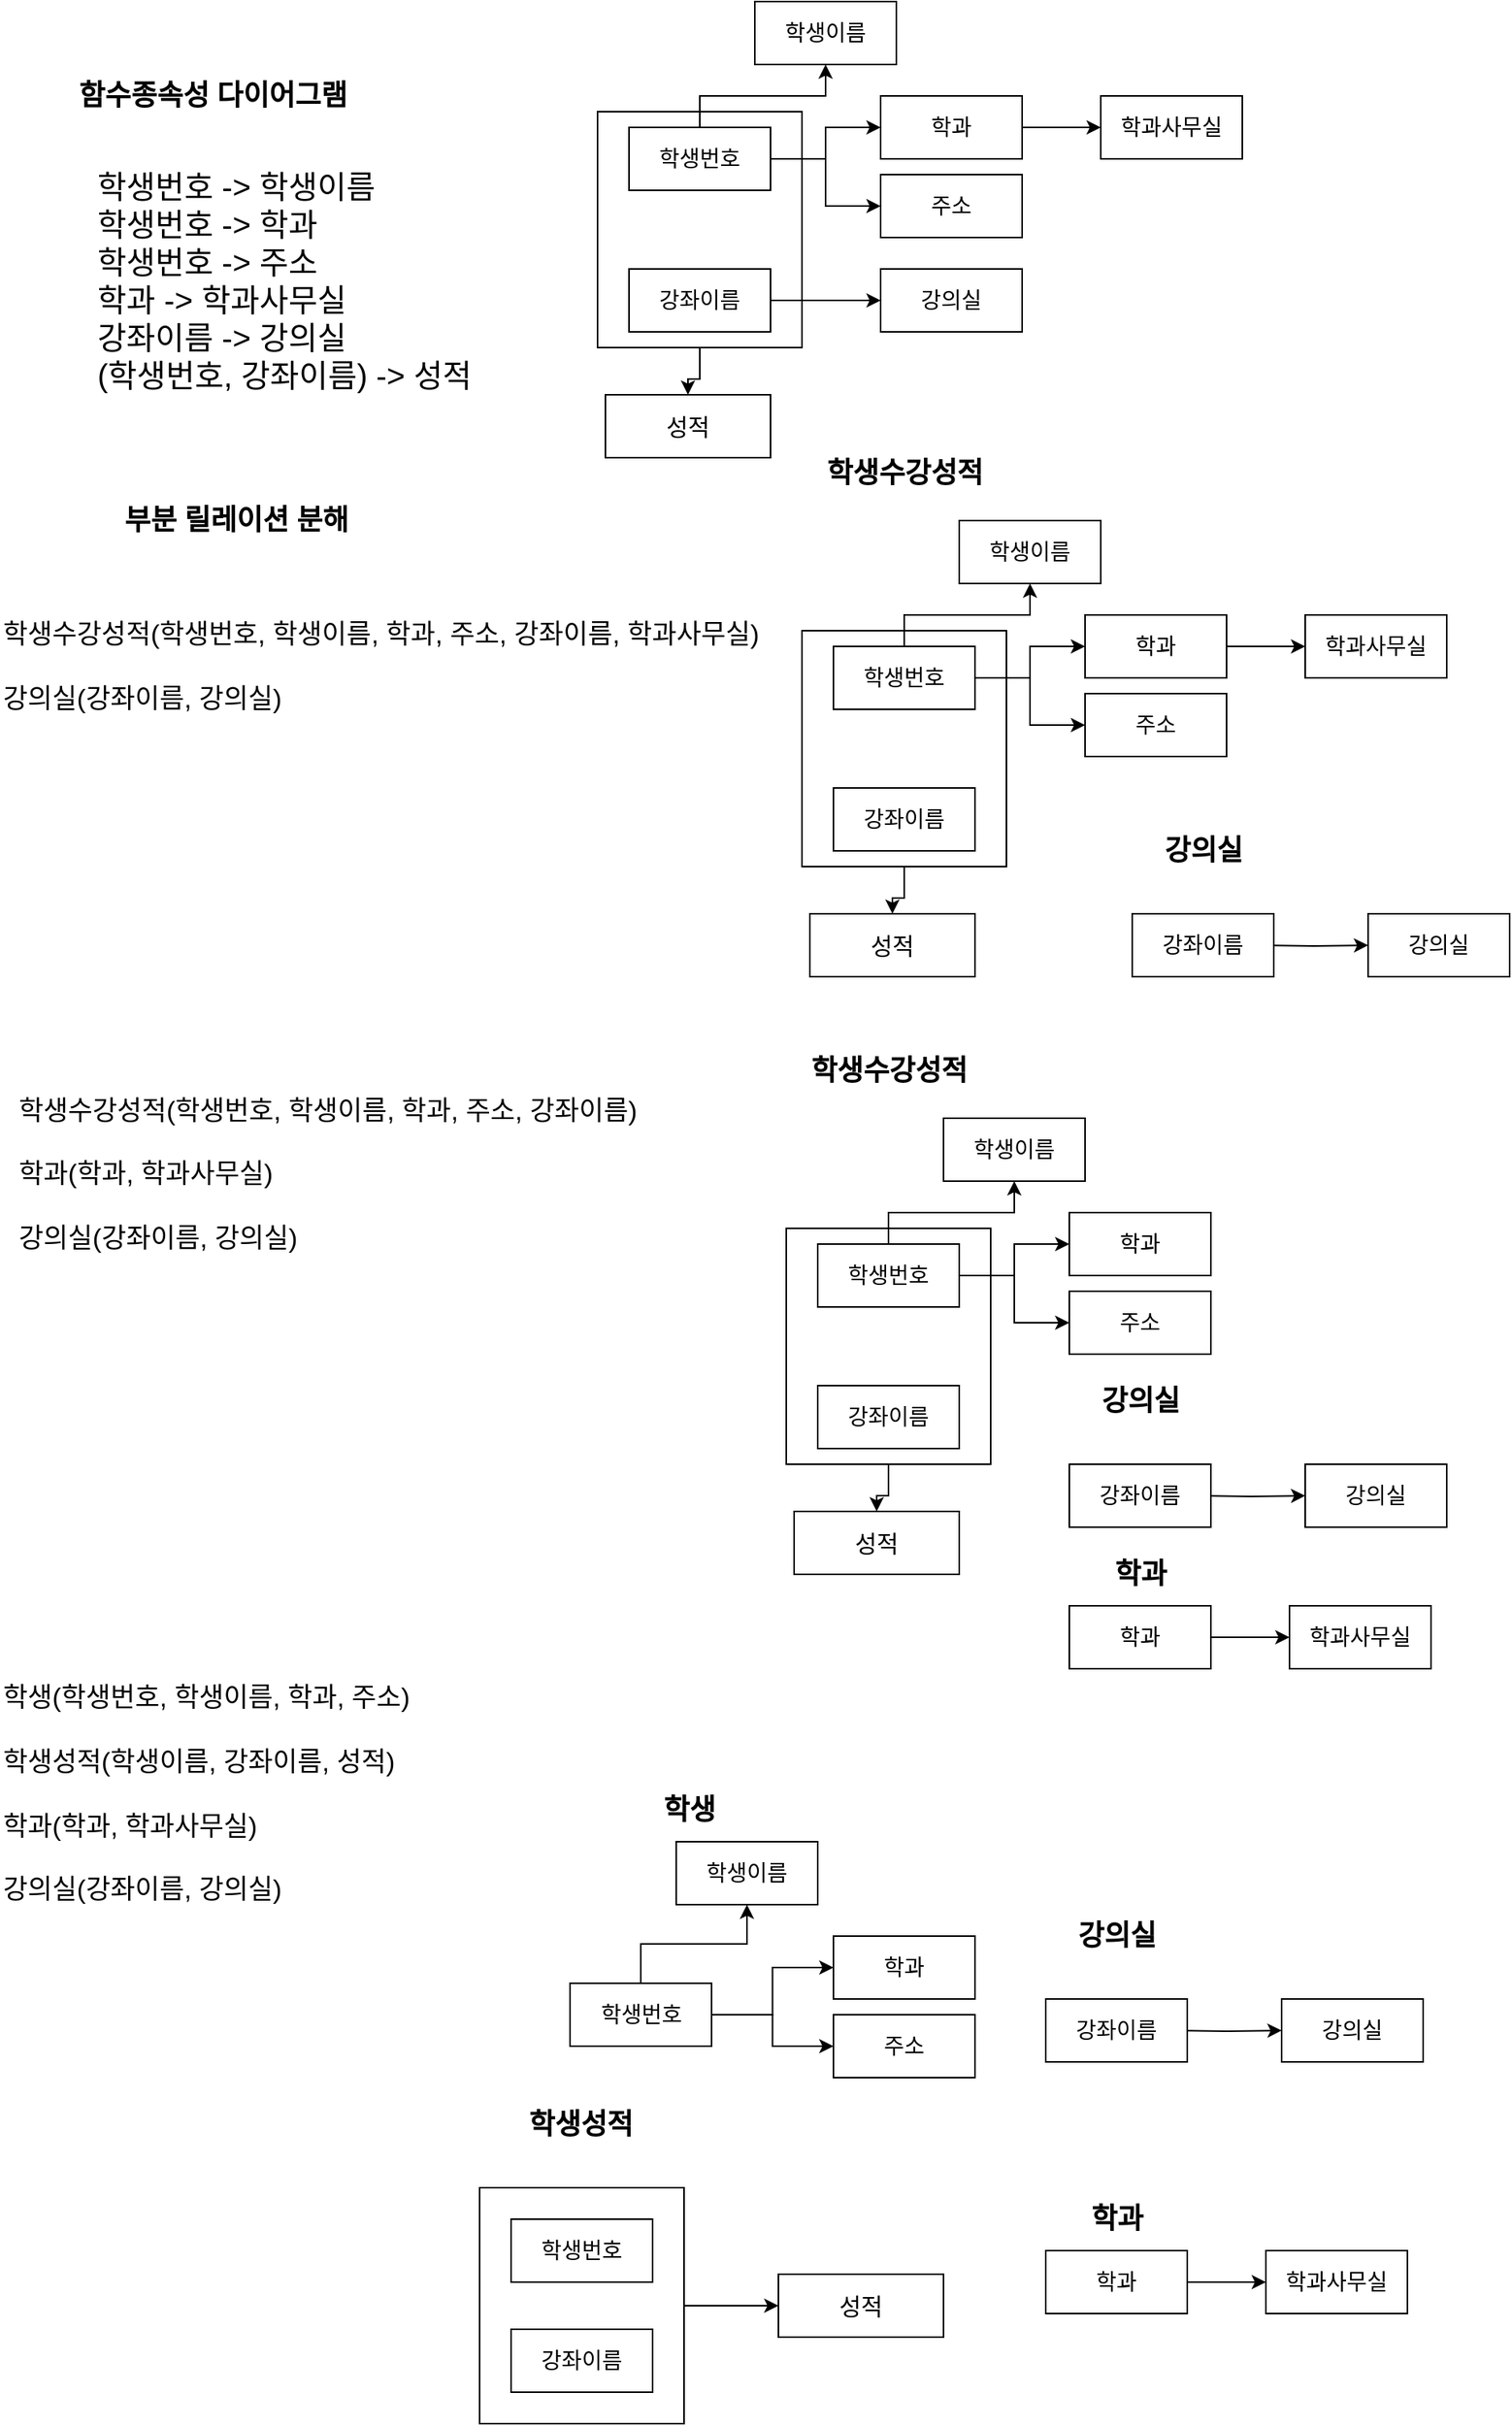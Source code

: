 <mxfile version="24.1.0" type="device" pages="3">
  <diagram name="함수종속성다이어그램" id="sagsCe5ICZUu4UzRF6Xh">
    <mxGraphModel dx="2261" dy="3182" grid="1" gridSize="10" guides="1" tooltips="1" connect="1" arrows="1" fold="1" page="1" pageScale="1" pageWidth="827" pageHeight="1169" math="0" shadow="0">
      <root>
        <mxCell id="0" />
        <mxCell id="1" parent="0" />
        <mxCell id="iw_UNrlCYy5P853CFbxJ-1" value="&lt;span style=&quot;font-size: 20px;&quot;&gt;학생번호 -&amp;gt; 학생이름&lt;/span&gt;&lt;div&gt;&lt;span style=&quot;font-size: 20px;&quot;&gt;학생번호 -&amp;gt; 학과&lt;/span&gt;&lt;/div&gt;&lt;div&gt;&lt;span style=&quot;font-size: 20px;&quot;&gt;학생번호 -&amp;gt; 주소&lt;/span&gt;&lt;/div&gt;&lt;div&gt;&lt;span style=&quot;font-size: 20px;&quot;&gt;학과 -&amp;gt; 학과사무실&lt;/span&gt;&lt;/div&gt;&lt;div&gt;&lt;span style=&quot;font-size: 20px;&quot;&gt;강좌이름 -&amp;gt; 강의실&lt;/span&gt;&lt;/div&gt;&lt;div&gt;&lt;span style=&quot;font-size: 20px;&quot;&gt;(학생번호, 강좌이름) -&amp;gt; 성적&lt;/span&gt;&lt;/div&gt;" style="text;html=1;align=left;verticalAlign=middle;resizable=0;points=[];autosize=1;strokeColor=none;fillColor=none;" parent="1" vertex="1">
          <mxGeometry x="40" y="-1233" width="280" height="160" as="geometry" />
        </mxCell>
        <mxCell id="iw_UNrlCYy5P853CFbxJ-2" value="&lt;b&gt;&lt;font style=&quot;font-size: 18px;&quot;&gt;함수종속성 다이어그램&lt;/font&gt;&lt;/b&gt;" style="text;html=1;align=center;verticalAlign=middle;resizable=0;points=[];autosize=1;strokeColor=none;fillColor=none;" parent="1" vertex="1">
          <mxGeometry x="10" y="-1290" width="210" height="40" as="geometry" />
        </mxCell>
        <mxCell id="iw_UNrlCYy5P853CFbxJ-19" value="" style="group" parent="1" vertex="1" connectable="0">
          <mxGeometry x="360" y="-1330" width="410" height="290" as="geometry" />
        </mxCell>
        <mxCell id="iw_UNrlCYy5P853CFbxJ-6" value="" style="edgeStyle=orthogonalEdgeStyle;rounded=0;orthogonalLoop=1;jettySize=auto;html=1;" parent="iw_UNrlCYy5P853CFbxJ-19" source="iw_UNrlCYy5P853CFbxJ-3" target="iw_UNrlCYy5P853CFbxJ-5" edge="1">
          <mxGeometry relative="1" as="geometry" />
        </mxCell>
        <mxCell id="iw_UNrlCYy5P853CFbxJ-8" value="" style="edgeStyle=orthogonalEdgeStyle;rounded=0;orthogonalLoop=1;jettySize=auto;html=1;" parent="iw_UNrlCYy5P853CFbxJ-19" source="iw_UNrlCYy5P853CFbxJ-3" target="iw_UNrlCYy5P853CFbxJ-7" edge="1">
          <mxGeometry relative="1" as="geometry" />
        </mxCell>
        <mxCell id="iw_UNrlCYy5P853CFbxJ-10" value="" style="edgeStyle=orthogonalEdgeStyle;rounded=0;orthogonalLoop=1;jettySize=auto;html=1;" parent="iw_UNrlCYy5P853CFbxJ-19" source="iw_UNrlCYy5P853CFbxJ-3" target="iw_UNrlCYy5P853CFbxJ-9" edge="1">
          <mxGeometry relative="1" as="geometry" />
        </mxCell>
        <mxCell id="iw_UNrlCYy5P853CFbxJ-3" value="학생번호" style="rounded=0;whiteSpace=wrap;html=1;fontSize=14;" parent="iw_UNrlCYy5P853CFbxJ-19" vertex="1">
          <mxGeometry x="20" y="80" width="90" height="40" as="geometry" />
        </mxCell>
        <mxCell id="iw_UNrlCYy5P853CFbxJ-13" value="" style="edgeStyle=orthogonalEdgeStyle;rounded=0;orthogonalLoop=1;jettySize=auto;html=1;" parent="iw_UNrlCYy5P853CFbxJ-19" source="iw_UNrlCYy5P853CFbxJ-4" target="iw_UNrlCYy5P853CFbxJ-12" edge="1">
          <mxGeometry relative="1" as="geometry" />
        </mxCell>
        <mxCell id="iw_UNrlCYy5P853CFbxJ-4" value="강좌이름" style="rounded=0;whiteSpace=wrap;html=1;fontSize=14;" parent="iw_UNrlCYy5P853CFbxJ-19" vertex="1">
          <mxGeometry x="20" y="170" width="90" height="40" as="geometry" />
        </mxCell>
        <mxCell id="iw_UNrlCYy5P853CFbxJ-5" value="학생이름" style="rounded=0;whiteSpace=wrap;html=1;fontSize=14;" parent="iw_UNrlCYy5P853CFbxJ-19" vertex="1">
          <mxGeometry x="100" width="90" height="40" as="geometry" />
        </mxCell>
        <mxCell id="iw_UNrlCYy5P853CFbxJ-15" value="" style="edgeStyle=orthogonalEdgeStyle;rounded=0;orthogonalLoop=1;jettySize=auto;html=1;" parent="iw_UNrlCYy5P853CFbxJ-19" source="iw_UNrlCYy5P853CFbxJ-7" target="iw_UNrlCYy5P853CFbxJ-14" edge="1">
          <mxGeometry relative="1" as="geometry" />
        </mxCell>
        <mxCell id="iw_UNrlCYy5P853CFbxJ-7" value="학과" style="rounded=0;whiteSpace=wrap;html=1;fontSize=14;" parent="iw_UNrlCYy5P853CFbxJ-19" vertex="1">
          <mxGeometry x="180" y="60" width="90" height="40" as="geometry" />
        </mxCell>
        <mxCell id="iw_UNrlCYy5P853CFbxJ-9" value="주소" style="rounded=0;whiteSpace=wrap;html=1;fontSize=14;" parent="iw_UNrlCYy5P853CFbxJ-19" vertex="1">
          <mxGeometry x="180" y="110" width="90" height="40" as="geometry" />
        </mxCell>
        <mxCell id="iw_UNrlCYy5P853CFbxJ-12" value="강의실" style="rounded=0;whiteSpace=wrap;html=1;fontSize=14;" parent="iw_UNrlCYy5P853CFbxJ-19" vertex="1">
          <mxGeometry x="180" y="170" width="90" height="40" as="geometry" />
        </mxCell>
        <mxCell id="iw_UNrlCYy5P853CFbxJ-14" value="학과사무실" style="rounded=0;whiteSpace=wrap;html=1;fontSize=14;" parent="iw_UNrlCYy5P853CFbxJ-19" vertex="1">
          <mxGeometry x="320" y="60" width="90" height="40" as="geometry" />
        </mxCell>
        <mxCell id="iw_UNrlCYy5P853CFbxJ-18" value="" style="edgeStyle=orthogonalEdgeStyle;rounded=0;orthogonalLoop=1;jettySize=auto;html=1;" parent="iw_UNrlCYy5P853CFbxJ-19" source="iw_UNrlCYy5P853CFbxJ-16" target="iw_UNrlCYy5P853CFbxJ-17" edge="1">
          <mxGeometry relative="1" as="geometry" />
        </mxCell>
        <mxCell id="iw_UNrlCYy5P853CFbxJ-16" value="" style="rounded=0;whiteSpace=wrap;html=1;fillColor=none;" parent="iw_UNrlCYy5P853CFbxJ-19" vertex="1">
          <mxGeometry y="70" width="130" height="150" as="geometry" />
        </mxCell>
        <mxCell id="iw_UNrlCYy5P853CFbxJ-17" value="성적" style="whiteSpace=wrap;html=1;fillColor=none;rounded=0;fontSize=15;" parent="iw_UNrlCYy5P853CFbxJ-19" vertex="1">
          <mxGeometry x="5" y="250" width="105" height="40" as="geometry" />
        </mxCell>
        <mxCell id="iw_UNrlCYy5P853CFbxJ-22" value="&lt;b&gt;&lt;font style=&quot;font-size: 18px;&quot;&gt;부분 릴레이션 분해&lt;/font&gt;&lt;/b&gt;" style="text;html=1;align=center;verticalAlign=middle;resizable=0;points=[];autosize=1;strokeColor=none;fillColor=none;" parent="1" vertex="1">
          <mxGeometry x="40" y="-1020" width="180" height="40" as="geometry" />
        </mxCell>
        <mxCell id="iw_UNrlCYy5P853CFbxJ-39" value="학생수강성적(학생번호, 학생이름, 학과, 주소, 강좌이름, 학과사무실)&lt;div&gt;&lt;br&gt;&lt;/div&gt;&lt;div&gt;강의실(강좌이름, 강의실)&lt;/div&gt;" style="text;html=1;align=left;verticalAlign=middle;resizable=0;points=[];autosize=1;strokeColor=none;fillColor=none;fontSize=17;" parent="1" vertex="1">
          <mxGeometry x="-20" y="-942" width="540" height="70" as="geometry" />
        </mxCell>
        <mxCell id="iw_UNrlCYy5P853CFbxJ-24" value="" style="edgeStyle=orthogonalEdgeStyle;rounded=0;orthogonalLoop=1;jettySize=auto;html=1;" parent="1" source="iw_UNrlCYy5P853CFbxJ-27" target="iw_UNrlCYy5P853CFbxJ-30" edge="1">
          <mxGeometry relative="1" as="geometry" />
        </mxCell>
        <mxCell id="iw_UNrlCYy5P853CFbxJ-25" value="" style="edgeStyle=orthogonalEdgeStyle;rounded=0;orthogonalLoop=1;jettySize=auto;html=1;" parent="1" source="iw_UNrlCYy5P853CFbxJ-27" target="iw_UNrlCYy5P853CFbxJ-32" edge="1">
          <mxGeometry relative="1" as="geometry" />
        </mxCell>
        <mxCell id="iw_UNrlCYy5P853CFbxJ-26" value="" style="edgeStyle=orthogonalEdgeStyle;rounded=0;orthogonalLoop=1;jettySize=auto;html=1;" parent="1" source="iw_UNrlCYy5P853CFbxJ-27" target="iw_UNrlCYy5P853CFbxJ-33" edge="1">
          <mxGeometry relative="1" as="geometry" />
        </mxCell>
        <mxCell id="iw_UNrlCYy5P853CFbxJ-27" value="학생번호" style="rounded=0;whiteSpace=wrap;html=1;fontSize=14;" parent="1" vertex="1">
          <mxGeometry x="510" y="-920" width="90" height="40" as="geometry" />
        </mxCell>
        <mxCell id="iw_UNrlCYy5P853CFbxJ-29" value="강좌이름" style="rounded=0;whiteSpace=wrap;html=1;fontSize=14;" parent="1" vertex="1">
          <mxGeometry x="510" y="-830" width="90" height="40" as="geometry" />
        </mxCell>
        <mxCell id="iw_UNrlCYy5P853CFbxJ-30" value="학생이름" style="rounded=0;whiteSpace=wrap;html=1;fontSize=14;" parent="1" vertex="1">
          <mxGeometry x="590" y="-1000" width="90" height="40" as="geometry" />
        </mxCell>
        <mxCell id="iw_UNrlCYy5P853CFbxJ-31" value="" style="edgeStyle=orthogonalEdgeStyle;rounded=0;orthogonalLoop=1;jettySize=auto;html=1;" parent="1" source="iw_UNrlCYy5P853CFbxJ-32" target="iw_UNrlCYy5P853CFbxJ-35" edge="1">
          <mxGeometry relative="1" as="geometry" />
        </mxCell>
        <mxCell id="iw_UNrlCYy5P853CFbxJ-32" value="학과" style="rounded=0;whiteSpace=wrap;html=1;fontSize=14;" parent="1" vertex="1">
          <mxGeometry x="670" y="-940" width="90" height="40" as="geometry" />
        </mxCell>
        <mxCell id="iw_UNrlCYy5P853CFbxJ-33" value="주소" style="rounded=0;whiteSpace=wrap;html=1;fontSize=14;" parent="1" vertex="1">
          <mxGeometry x="670" y="-890" width="90" height="40" as="geometry" />
        </mxCell>
        <mxCell id="iw_UNrlCYy5P853CFbxJ-35" value="학과사무실" style="rounded=0;whiteSpace=wrap;html=1;fontSize=14;" parent="1" vertex="1">
          <mxGeometry x="810" y="-940" width="90" height="40" as="geometry" />
        </mxCell>
        <mxCell id="iw_UNrlCYy5P853CFbxJ-36" value="" style="edgeStyle=orthogonalEdgeStyle;rounded=0;orthogonalLoop=1;jettySize=auto;html=1;" parent="1" source="iw_UNrlCYy5P853CFbxJ-37" target="iw_UNrlCYy5P853CFbxJ-38" edge="1">
          <mxGeometry relative="1" as="geometry" />
        </mxCell>
        <mxCell id="iw_UNrlCYy5P853CFbxJ-37" value="" style="rounded=0;whiteSpace=wrap;html=1;fillColor=none;" parent="1" vertex="1">
          <mxGeometry x="490" y="-930" width="130" height="150" as="geometry" />
        </mxCell>
        <mxCell id="iw_UNrlCYy5P853CFbxJ-38" value="성적" style="whiteSpace=wrap;html=1;fillColor=none;rounded=0;fontSize=15;" parent="1" vertex="1">
          <mxGeometry x="495" y="-750" width="105" height="40" as="geometry" />
        </mxCell>
        <mxCell id="iw_UNrlCYy5P853CFbxJ-41" value="" style="edgeStyle=orthogonalEdgeStyle;rounded=0;orthogonalLoop=1;jettySize=auto;html=1;" parent="1" target="iw_UNrlCYy5P853CFbxJ-42" edge="1">
          <mxGeometry relative="1" as="geometry">
            <mxPoint x="780" y="-730" as="sourcePoint" />
          </mxGeometry>
        </mxCell>
        <mxCell id="iw_UNrlCYy5P853CFbxJ-42" value="강의실" style="rounded=0;whiteSpace=wrap;html=1;fontSize=14;" parent="1" vertex="1">
          <mxGeometry x="850" y="-750" width="90" height="40" as="geometry" />
        </mxCell>
        <mxCell id="iw_UNrlCYy5P853CFbxJ-43" value="강좌이름" style="rounded=0;whiteSpace=wrap;html=1;fontSize=14;" parent="1" vertex="1">
          <mxGeometry x="700" y="-750" width="90" height="40" as="geometry" />
        </mxCell>
        <mxCell id="iw_UNrlCYy5P853CFbxJ-44" value="&lt;b style=&quot;font-size: 18px;&quot;&gt;강의실&lt;/b&gt;" style="text;html=1;align=center;verticalAlign=middle;resizable=0;points=[];autosize=1;strokeColor=none;fillColor=none;fontSize=18;" parent="1" vertex="1">
          <mxGeometry x="705" y="-810" width="80" height="40" as="geometry" />
        </mxCell>
        <mxCell id="iw_UNrlCYy5P853CFbxJ-45" value="학생수강성적(학생번호, 학생이름, 학과, 주소, 강좌이름)&lt;div&gt;&lt;br&gt;&lt;/div&gt;&lt;div&gt;학과(학과, 학과사무실)&lt;/div&gt;&lt;div&gt;&lt;br&gt;&lt;/div&gt;&lt;div&gt;강의실(강좌이름, 강의실)&lt;/div&gt;" style="text;html=1;align=left;verticalAlign=middle;resizable=0;points=[];autosize=1;strokeColor=none;fillColor=none;fontSize=17;" parent="1" vertex="1">
          <mxGeometry x="-10" y="-644" width="450" height="120" as="geometry" />
        </mxCell>
        <mxCell id="iw_UNrlCYy5P853CFbxJ-46" value="&lt;b style=&quot;font-size: 18px;&quot;&gt;학생수강성적&lt;/b&gt;" style="text;html=1;align=center;verticalAlign=middle;resizable=0;points=[];autosize=1;strokeColor=none;fillColor=none;fontSize=18;" parent="1" vertex="1">
          <mxGeometry x="490" y="-1050" width="130" height="40" as="geometry" />
        </mxCell>
        <mxCell id="iw_UNrlCYy5P853CFbxJ-47" value="" style="edgeStyle=orthogonalEdgeStyle;rounded=0;orthogonalLoop=1;jettySize=auto;html=1;" parent="1" source="iw_UNrlCYy5P853CFbxJ-50" target="iw_UNrlCYy5P853CFbxJ-52" edge="1">
          <mxGeometry relative="1" as="geometry" />
        </mxCell>
        <mxCell id="iw_UNrlCYy5P853CFbxJ-48" value="" style="edgeStyle=orthogonalEdgeStyle;rounded=0;orthogonalLoop=1;jettySize=auto;html=1;" parent="1" source="iw_UNrlCYy5P853CFbxJ-50" target="iw_UNrlCYy5P853CFbxJ-54" edge="1">
          <mxGeometry relative="1" as="geometry" />
        </mxCell>
        <mxCell id="iw_UNrlCYy5P853CFbxJ-49" value="" style="edgeStyle=orthogonalEdgeStyle;rounded=0;orthogonalLoop=1;jettySize=auto;html=1;" parent="1" source="iw_UNrlCYy5P853CFbxJ-50" target="iw_UNrlCYy5P853CFbxJ-55" edge="1">
          <mxGeometry relative="1" as="geometry" />
        </mxCell>
        <mxCell id="iw_UNrlCYy5P853CFbxJ-50" value="학생번호" style="rounded=0;whiteSpace=wrap;html=1;fontSize=14;" parent="1" vertex="1">
          <mxGeometry x="500" y="-540" width="90" height="40" as="geometry" />
        </mxCell>
        <mxCell id="iw_UNrlCYy5P853CFbxJ-51" value="강좌이름" style="rounded=0;whiteSpace=wrap;html=1;fontSize=14;" parent="1" vertex="1">
          <mxGeometry x="500" y="-450" width="90" height="40" as="geometry" />
        </mxCell>
        <mxCell id="iw_UNrlCYy5P853CFbxJ-52" value="학생이름" style="rounded=0;whiteSpace=wrap;html=1;fontSize=14;" parent="1" vertex="1">
          <mxGeometry x="580" y="-620" width="90" height="40" as="geometry" />
        </mxCell>
        <mxCell id="iw_UNrlCYy5P853CFbxJ-54" value="학과" style="rounded=0;whiteSpace=wrap;html=1;fontSize=14;" parent="1" vertex="1">
          <mxGeometry x="660" y="-560" width="90" height="40" as="geometry" />
        </mxCell>
        <mxCell id="iw_UNrlCYy5P853CFbxJ-55" value="주소" style="rounded=0;whiteSpace=wrap;html=1;fontSize=14;" parent="1" vertex="1">
          <mxGeometry x="660" y="-510" width="90" height="40" as="geometry" />
        </mxCell>
        <mxCell id="iw_UNrlCYy5P853CFbxJ-57" value="" style="edgeStyle=orthogonalEdgeStyle;rounded=0;orthogonalLoop=1;jettySize=auto;html=1;" parent="1" source="iw_UNrlCYy5P853CFbxJ-58" target="iw_UNrlCYy5P853CFbxJ-59" edge="1">
          <mxGeometry relative="1" as="geometry" />
        </mxCell>
        <mxCell id="iw_UNrlCYy5P853CFbxJ-58" value="" style="rounded=0;whiteSpace=wrap;html=1;fillColor=none;" parent="1" vertex="1">
          <mxGeometry x="480" y="-550" width="130" height="150" as="geometry" />
        </mxCell>
        <mxCell id="iw_UNrlCYy5P853CFbxJ-59" value="성적" style="whiteSpace=wrap;html=1;fillColor=none;rounded=0;fontSize=15;" parent="1" vertex="1">
          <mxGeometry x="485" y="-370" width="105" height="40" as="geometry" />
        </mxCell>
        <mxCell id="iw_UNrlCYy5P853CFbxJ-60" value="" style="edgeStyle=orthogonalEdgeStyle;rounded=0;orthogonalLoop=1;jettySize=auto;html=1;" parent="1" target="iw_UNrlCYy5P853CFbxJ-61" edge="1">
          <mxGeometry relative="1" as="geometry">
            <mxPoint x="740" y="-380" as="sourcePoint" />
          </mxGeometry>
        </mxCell>
        <mxCell id="iw_UNrlCYy5P853CFbxJ-61" value="강의실" style="rounded=0;whiteSpace=wrap;html=1;fontSize=14;" parent="1" vertex="1">
          <mxGeometry x="810" y="-400" width="90" height="40" as="geometry" />
        </mxCell>
        <mxCell id="iw_UNrlCYy5P853CFbxJ-62" value="강좌이름" style="rounded=0;whiteSpace=wrap;html=1;fontSize=14;" parent="1" vertex="1">
          <mxGeometry x="660" y="-400" width="90" height="40" as="geometry" />
        </mxCell>
        <mxCell id="iw_UNrlCYy5P853CFbxJ-63" value="&lt;b style=&quot;font-size: 18px;&quot;&gt;강의실&lt;/b&gt;" style="text;html=1;align=center;verticalAlign=middle;resizable=0;points=[];autosize=1;strokeColor=none;fillColor=none;fontSize=18;" parent="1" vertex="1">
          <mxGeometry x="665" y="-460" width="80" height="40" as="geometry" />
        </mxCell>
        <mxCell id="iw_UNrlCYy5P853CFbxJ-64" value="&lt;b style=&quot;font-size: 18px;&quot;&gt;학생수강성적&lt;/b&gt;" style="text;html=1;align=center;verticalAlign=middle;resizable=0;points=[];autosize=1;strokeColor=none;fillColor=none;fontSize=18;" parent="1" vertex="1">
          <mxGeometry x="480" y="-670" width="130" height="40" as="geometry" />
        </mxCell>
        <mxCell id="iw_UNrlCYy5P853CFbxJ-65" value="" style="edgeStyle=orthogonalEdgeStyle;rounded=0;orthogonalLoop=1;jettySize=auto;html=1;" parent="1" source="iw_UNrlCYy5P853CFbxJ-66" target="iw_UNrlCYy5P853CFbxJ-67" edge="1">
          <mxGeometry relative="1" as="geometry" />
        </mxCell>
        <mxCell id="iw_UNrlCYy5P853CFbxJ-66" value="학과" style="rounded=0;whiteSpace=wrap;html=1;fontSize=14;" parent="1" vertex="1">
          <mxGeometry x="660" y="-310" width="90" height="40" as="geometry" />
        </mxCell>
        <mxCell id="iw_UNrlCYy5P853CFbxJ-67" value="학과사무실" style="rounded=0;whiteSpace=wrap;html=1;fontSize=14;" parent="1" vertex="1">
          <mxGeometry x="800" y="-310" width="90" height="40" as="geometry" />
        </mxCell>
        <mxCell id="iw_UNrlCYy5P853CFbxJ-68" value="&lt;b style=&quot;font-size: 18px;&quot;&gt;학과&lt;/b&gt;" style="text;html=1;align=center;verticalAlign=middle;resizable=0;points=[];autosize=1;strokeColor=none;fillColor=none;fontSize=18;" parent="1" vertex="1">
          <mxGeometry x="675" y="-350" width="60" height="40" as="geometry" />
        </mxCell>
        <mxCell id="iw_UNrlCYy5P853CFbxJ-69" value="학생(학생번호, 학생이름, 학과, 주소)&lt;div&gt;&lt;br&gt;&lt;/div&gt;&lt;div&gt;학생성적(&lt;span style=&quot;background-color: initial;&quot;&gt;학생이름, 강좌이름, 성적)&lt;/span&gt;&lt;/div&gt;&lt;div&gt;&lt;span style=&quot;background-color: initial;&quot;&gt;&lt;br&gt;&lt;/span&gt;&lt;/div&gt;&lt;div&gt;학과(학과, 학과사무실)&lt;/div&gt;&lt;div&gt;&lt;br&gt;&lt;/div&gt;&lt;div&gt;강의실(강좌이름, 강의실)&lt;/div&gt;" style="text;html=1;align=left;verticalAlign=middle;resizable=0;points=[];autosize=1;strokeColor=none;fillColor=none;fontSize=17;" parent="1" vertex="1">
          <mxGeometry x="-20" y="-270" width="300" height="160" as="geometry" />
        </mxCell>
        <mxCell id="iw_UNrlCYy5P853CFbxJ-70" value="" style="edgeStyle=orthogonalEdgeStyle;rounded=0;orthogonalLoop=1;jettySize=auto;html=1;" parent="1" source="iw_UNrlCYy5P853CFbxJ-73" target="iw_UNrlCYy5P853CFbxJ-75" edge="1">
          <mxGeometry relative="1" as="geometry" />
        </mxCell>
        <mxCell id="iw_UNrlCYy5P853CFbxJ-71" value="" style="edgeStyle=orthogonalEdgeStyle;rounded=0;orthogonalLoop=1;jettySize=auto;html=1;" parent="1" source="iw_UNrlCYy5P853CFbxJ-73" target="iw_UNrlCYy5P853CFbxJ-76" edge="1">
          <mxGeometry relative="1" as="geometry" />
        </mxCell>
        <mxCell id="iw_UNrlCYy5P853CFbxJ-72" value="" style="edgeStyle=orthogonalEdgeStyle;rounded=0;orthogonalLoop=1;jettySize=auto;html=1;" parent="1" source="iw_UNrlCYy5P853CFbxJ-73" target="iw_UNrlCYy5P853CFbxJ-77" edge="1">
          <mxGeometry relative="1" as="geometry" />
        </mxCell>
        <mxCell id="iw_UNrlCYy5P853CFbxJ-73" value="학생번호" style="rounded=0;whiteSpace=wrap;html=1;fontSize=14;" parent="1" vertex="1">
          <mxGeometry x="342.5" y="-70" width="90" height="40" as="geometry" />
        </mxCell>
        <mxCell id="iw_UNrlCYy5P853CFbxJ-75" value="학생이름" style="rounded=0;whiteSpace=wrap;html=1;fontSize=14;" parent="1" vertex="1">
          <mxGeometry x="410" y="-160" width="90" height="40" as="geometry" />
        </mxCell>
        <mxCell id="iw_UNrlCYy5P853CFbxJ-76" value="학과" style="rounded=0;whiteSpace=wrap;html=1;fontSize=14;" parent="1" vertex="1">
          <mxGeometry x="510" y="-100" width="90" height="40" as="geometry" />
        </mxCell>
        <mxCell id="iw_UNrlCYy5P853CFbxJ-77" value="주소" style="rounded=0;whiteSpace=wrap;html=1;fontSize=14;" parent="1" vertex="1">
          <mxGeometry x="510" y="-50" width="90" height="40" as="geometry" />
        </mxCell>
        <mxCell id="iw_UNrlCYy5P853CFbxJ-78" value="" style="edgeStyle=orthogonalEdgeStyle;rounded=0;orthogonalLoop=1;jettySize=auto;html=1;" parent="1" source="iw_UNrlCYy5P853CFbxJ-79" target="iw_UNrlCYy5P853CFbxJ-80" edge="1">
          <mxGeometry relative="1" as="geometry" />
        </mxCell>
        <mxCell id="iw_UNrlCYy5P853CFbxJ-79" value="" style="rounded=0;whiteSpace=wrap;html=1;fillColor=none;" parent="1" vertex="1">
          <mxGeometry x="285" y="60" width="130" height="150" as="geometry" />
        </mxCell>
        <mxCell id="iw_UNrlCYy5P853CFbxJ-80" value="성적" style="whiteSpace=wrap;html=1;fillColor=none;rounded=0;fontSize=15;" parent="1" vertex="1">
          <mxGeometry x="475" y="115" width="105" height="40" as="geometry" />
        </mxCell>
        <mxCell id="iw_UNrlCYy5P853CFbxJ-81" value="" style="edgeStyle=orthogonalEdgeStyle;rounded=0;orthogonalLoop=1;jettySize=auto;html=1;" parent="1" target="iw_UNrlCYy5P853CFbxJ-82" edge="1">
          <mxGeometry relative="1" as="geometry">
            <mxPoint x="725" y="-40" as="sourcePoint" />
          </mxGeometry>
        </mxCell>
        <mxCell id="iw_UNrlCYy5P853CFbxJ-82" value="강의실" style="rounded=0;whiteSpace=wrap;html=1;fontSize=14;" parent="1" vertex="1">
          <mxGeometry x="795" y="-60" width="90" height="40" as="geometry" />
        </mxCell>
        <mxCell id="iw_UNrlCYy5P853CFbxJ-83" value="강좌이름" style="rounded=0;whiteSpace=wrap;html=1;fontSize=14;" parent="1" vertex="1">
          <mxGeometry x="645" y="-60" width="90" height="40" as="geometry" />
        </mxCell>
        <mxCell id="iw_UNrlCYy5P853CFbxJ-84" value="&lt;b style=&quot;font-size: 18px;&quot;&gt;강의실&lt;/b&gt;" style="text;html=1;align=center;verticalAlign=middle;resizable=0;points=[];autosize=1;strokeColor=none;fillColor=none;fontSize=18;" parent="1" vertex="1">
          <mxGeometry x="650" y="-120" width="80" height="40" as="geometry" />
        </mxCell>
        <mxCell id="iw_UNrlCYy5P853CFbxJ-85" value="&lt;b style=&quot;font-size: 18px;&quot;&gt;학생&lt;/b&gt;" style="text;html=1;align=center;verticalAlign=middle;resizable=0;points=[];autosize=1;strokeColor=none;fillColor=none;fontSize=18;" parent="1" vertex="1">
          <mxGeometry x="387.5" y="-200" width="60" height="40" as="geometry" />
        </mxCell>
        <mxCell id="iw_UNrlCYy5P853CFbxJ-86" value="" style="edgeStyle=orthogonalEdgeStyle;rounded=0;orthogonalLoop=1;jettySize=auto;html=1;" parent="1" source="iw_UNrlCYy5P853CFbxJ-87" target="iw_UNrlCYy5P853CFbxJ-88" edge="1">
          <mxGeometry relative="1" as="geometry" />
        </mxCell>
        <mxCell id="iw_UNrlCYy5P853CFbxJ-87" value="학과" style="rounded=0;whiteSpace=wrap;html=1;fontSize=14;" parent="1" vertex="1">
          <mxGeometry x="645" y="100" width="90" height="40" as="geometry" />
        </mxCell>
        <mxCell id="iw_UNrlCYy5P853CFbxJ-88" value="학과사무실" style="rounded=0;whiteSpace=wrap;html=1;fontSize=14;" parent="1" vertex="1">
          <mxGeometry x="785" y="100" width="90" height="40" as="geometry" />
        </mxCell>
        <mxCell id="iw_UNrlCYy5P853CFbxJ-89" value="&lt;b style=&quot;font-size: 18px;&quot;&gt;학과&lt;/b&gt;" style="text;html=1;align=center;verticalAlign=middle;resizable=0;points=[];autosize=1;strokeColor=none;fillColor=none;fontSize=18;" parent="1" vertex="1">
          <mxGeometry x="660" y="60" width="60" height="40" as="geometry" />
        </mxCell>
        <mxCell id="iw_UNrlCYy5P853CFbxJ-90" value="강좌이름" style="rounded=0;whiteSpace=wrap;html=1;fontSize=14;" parent="1" vertex="1">
          <mxGeometry x="305" y="150" width="90" height="40" as="geometry" />
        </mxCell>
        <mxCell id="iw_UNrlCYy5P853CFbxJ-91" value="학생번호" style="rounded=0;whiteSpace=wrap;html=1;fontSize=14;" parent="1" vertex="1">
          <mxGeometry x="305" y="80" width="90" height="40" as="geometry" />
        </mxCell>
        <mxCell id="iw_UNrlCYy5P853CFbxJ-92" value="&lt;b&gt;학생성적&lt;/b&gt;" style="text;html=1;align=center;verticalAlign=middle;resizable=0;points=[];autosize=1;strokeColor=none;fillColor=none;fontSize=18;" parent="1" vertex="1">
          <mxGeometry x="299" width="100" height="40" as="geometry" />
        </mxCell>
      </root>
    </mxGraphModel>
  </diagram>
  <diagram id="zarBqSFQKg0QwYqJHKUU" name="부동산 데이터베이스">
    <mxGraphModel dx="2261" dy="2013" grid="1" gridSize="10" guides="1" tooltips="1" connect="1" arrows="1" fold="1" page="1" pageScale="1" pageWidth="827" pageHeight="1169" math="0" shadow="0">
      <root>
        <mxCell id="0" />
        <mxCell id="1" parent="0" />
        <mxCell id="CB3mXq6G2gTffusGemUr-1" value="&lt;div style=&quot;font-size: 17px;&quot;&gt;다음은 부동산 정보를 저장하는 데이터베이스이다.&lt;/div&gt;&lt;div style=&quot;font-size: 17px;&quot;&gt;아래와 같은 하나의 릴레이션에 정보가 저장되어있고,&lt;/div&gt;&lt;div style=&quot;font-size: 17px;&quot;&gt;&lt;br style=&quot;font-size: 17px;&quot;&gt;&lt;/div&gt;&lt;div style=&quot;font-size: 17px;&quot;&gt;```&lt;/div&gt;&lt;div style=&quot;font-size: 17px;&quot;&gt;부동산(필지번호, 주소, 공시지가, 소유자이름, 주민등록번호, 전화번호)&lt;/div&gt;&lt;div style=&quot;font-size: 17px;&quot;&gt;```&lt;/div&gt;&lt;div style=&quot;font-size: 17px;&quot;&gt;다음과 같은 함수 종속성을 가진다.&amp;nbsp;&lt;/div&gt;&lt;div style=&quot;font-size: 17px;&quot;&gt;&lt;br style=&quot;font-size: 17px;&quot;&gt;&lt;/div&gt;&lt;div style=&quot;font-size: 17px;&quot;&gt;```&lt;/div&gt;&lt;div style=&quot;font-size: 17px;&quot;&gt;함수 종속성&lt;/div&gt;&lt;div style=&quot;font-size: 17px;&quot;&gt;&lt;span style=&quot;white-space-collapse: collapse; font-size: 17px;&quot;&gt;&lt;span style=&quot;white-space-collapse: preserve; font-size: 17px;&quot;&gt;&#x9;&lt;/span&gt;- 필지번호 -&amp;gt; 주소, 공시지가 : 땅에 대한 고유 번호이며 필지에 대하여 주소와 공시가격이 주어진다.&lt;/span&gt;&lt;/div&gt;&lt;div style=&quot;font-size: 17px;&quot;&gt;&lt;span style=&quot;white-space-collapse: collapse; font-size: 17px;&quot;&gt;&lt;span style=&quot;white-space-collapse: preserve; font-size: 17px;&quot;&gt;&#x9;&lt;/span&gt;- 소유자이름 -&amp;gt; 전화번호 : 소유자는 하나의 전화번호를 갖는다&lt;/span&gt;&lt;/div&gt;&lt;div style=&quot;font-size: 17px;&quot;&gt;&lt;span style=&quot;white-space-collapse: collapse; font-size: 17px;&quot;&gt;&lt;span style=&quot;white-space-collapse: preserve; font-size: 17px;&quot;&gt;&#x9;&lt;/span&gt;- 주민등록번호 -&amp;gt; 소유자이름 : 사람마다 고유한 주민등록번호가 있다.&lt;/span&gt;&lt;/div&gt;&lt;div style=&quot;font-size: 17px;&quot;&gt;```&lt;/div&gt;&lt;div style=&quot;font-size: 17px;&quot;&gt;&lt;br style=&quot;font-size: 17px;&quot;&gt;&lt;/div&gt;&lt;div style=&quot;font-size: 17px;&quot;&gt;1. 함수 종속성 다이어그램을 그리시오.&lt;/div&gt;&lt;div style=&quot;font-size: 17px;&quot;&gt;2. 테이블을 분해하시오.&lt;/div&gt;" style="text;html=1;align=left;verticalAlign=middle;resizable=0;points=[];autosize=1;strokeColor=none;fillColor=none;fontStyle=1;fontSize=17;" parent="1" vertex="1">
          <mxGeometry x="-160" y="-280" width="810" height="360" as="geometry" />
        </mxCell>
        <mxCell id="ZYwrATI4QdThfDaMQRqj-4" value="" style="edgeStyle=elbowEdgeStyle;rounded=0;orthogonalLoop=1;jettySize=auto;html=1;" parent="1" source="ZYwrATI4QdThfDaMQRqj-1" target="ZYwrATI4QdThfDaMQRqj-3" edge="1">
          <mxGeometry relative="1" as="geometry" />
        </mxCell>
        <mxCell id="ZYwrATI4QdThfDaMQRqj-8" value="" style="edgeStyle=orthogonalEdgeStyle;rounded=0;orthogonalLoop=1;jettySize=auto;html=1;" parent="1" source="ZYwrATI4QdThfDaMQRqj-1" target="ZYwrATI4QdThfDaMQRqj-7" edge="1">
          <mxGeometry relative="1" as="geometry" />
        </mxCell>
        <mxCell id="ZYwrATI4QdThfDaMQRqj-1" value="필지번호" style="rounded=0;whiteSpace=wrap;html=1;fontSize=16;" parent="1" vertex="1">
          <mxGeometry x="20" y="120" width="120" height="60" as="geometry" />
        </mxCell>
        <mxCell id="ZYwrATI4QdThfDaMQRqj-10" value="" style="edgeStyle=orthogonalEdgeStyle;rounded=0;orthogonalLoop=1;jettySize=auto;html=1;" parent="1" source="ZYwrATI4QdThfDaMQRqj-2" target="ZYwrATI4QdThfDaMQRqj-9" edge="1">
          <mxGeometry relative="1" as="geometry" />
        </mxCell>
        <mxCell id="ZYwrATI4QdThfDaMQRqj-2" value="주민등록번호" style="rounded=0;whiteSpace=wrap;html=1;fontSize=16;" parent="1" vertex="1">
          <mxGeometry x="20" y="220" width="120" height="60" as="geometry" />
        </mxCell>
        <mxCell id="ZYwrATI4QdThfDaMQRqj-3" value="주소" style="rounded=0;whiteSpace=wrap;html=1;fontSize=16;" parent="1" vertex="1">
          <mxGeometry x="220" y="40" width="120" height="60" as="geometry" />
        </mxCell>
        <mxCell id="ZYwrATI4QdThfDaMQRqj-7" value="공시지가" style="rounded=0;whiteSpace=wrap;html=1;fontSize=16;" parent="1" vertex="1">
          <mxGeometry x="220" y="120" width="120" height="60" as="geometry" />
        </mxCell>
        <mxCell id="ZYwrATI4QdThfDaMQRqj-12" value="" style="edgeStyle=orthogonalEdgeStyle;rounded=0;orthogonalLoop=1;jettySize=auto;html=1;startArrow=classic;startFill=1;" parent="1" source="ZYwrATI4QdThfDaMQRqj-9" target="ZYwrATI4QdThfDaMQRqj-11" edge="1">
          <mxGeometry relative="1" as="geometry" />
        </mxCell>
        <mxCell id="ZYwrATI4QdThfDaMQRqj-9" value="소유자 이름" style="rounded=0;whiteSpace=wrap;html=1;fontSize=16;" parent="1" vertex="1">
          <mxGeometry x="220" y="220" width="120" height="60" as="geometry" />
        </mxCell>
        <mxCell id="ZYwrATI4QdThfDaMQRqj-11" value="전화번호" style="rounded=0;whiteSpace=wrap;html=1;fontSize=16;" parent="1" vertex="1">
          <mxGeometry x="420" y="220" width="120" height="60" as="geometry" />
        </mxCell>
        <mxCell id="ZYwrATI4QdThfDaMQRqj-13" value="&lt;b&gt;소유자&lt;/b&gt; (&lt;u&gt;주민등록번호(PK)&lt;/u&gt;, 소유자 이름, 전화번호)&lt;div&gt;&lt;b&gt;부동산&lt;/b&gt; (&lt;u&gt;필지번호(PK)&lt;/u&gt;, 주소, 공시지가, 주민등록번호(FK))&lt;/div&gt;" style="text;html=1;align=left;verticalAlign=middle;resizable=0;points=[];autosize=1;strokeColor=none;fillColor=none;fontSize=17;" parent="1" vertex="1">
          <mxGeometry x="20" y="340" width="460" height="50" as="geometry" />
        </mxCell>
        <mxCell id="ZYwrATI4QdThfDaMQRqj-14" value="필지가 공동소유인 경우" style="text;html=1;align=center;verticalAlign=middle;resizable=0;points=[];autosize=1;strokeColor=none;fillColor=none;fontStyle=1;fontSize=17;" parent="1" vertex="1">
          <mxGeometry x="-160" y="420" width="200" height="30" as="geometry" />
        </mxCell>
        <mxCell id="ZYwrATI4QdThfDaMQRqj-15" value="" style="edgeStyle=elbowEdgeStyle;rounded=0;orthogonalLoop=1;jettySize=auto;html=1;" parent="1" source="ZYwrATI4QdThfDaMQRqj-17" target="ZYwrATI4QdThfDaMQRqj-20" edge="1">
          <mxGeometry relative="1" as="geometry" />
        </mxCell>
        <mxCell id="ZYwrATI4QdThfDaMQRqj-16" value="" style="edgeStyle=orthogonalEdgeStyle;rounded=0;orthogonalLoop=1;jettySize=auto;html=1;" parent="1" source="ZYwrATI4QdThfDaMQRqj-17" target="ZYwrATI4QdThfDaMQRqj-21" edge="1">
          <mxGeometry relative="1" as="geometry" />
        </mxCell>
        <mxCell id="ZYwrATI4QdThfDaMQRqj-17" value="필지번호" style="rounded=0;whiteSpace=wrap;html=1;fontSize=16;" parent="1" vertex="1">
          <mxGeometry x="10" y="510" width="120" height="60" as="geometry" />
        </mxCell>
        <mxCell id="ZYwrATI4QdThfDaMQRqj-18" value="" style="edgeStyle=orthogonalEdgeStyle;rounded=0;orthogonalLoop=1;jettySize=auto;html=1;" parent="1" source="ZYwrATI4QdThfDaMQRqj-19" target="ZYwrATI4QdThfDaMQRqj-23" edge="1">
          <mxGeometry relative="1" as="geometry" />
        </mxCell>
        <mxCell id="ZYwrATI4QdThfDaMQRqj-19" value="주민등록번호" style="rounded=0;whiteSpace=wrap;html=1;fontSize=16;" parent="1" vertex="1">
          <mxGeometry x="10" y="610" width="120" height="60" as="geometry" />
        </mxCell>
        <mxCell id="ZYwrATI4QdThfDaMQRqj-20" value="주소" style="rounded=0;whiteSpace=wrap;html=1;fontSize=16;" parent="1" vertex="1">
          <mxGeometry x="210" y="430" width="120" height="60" as="geometry" />
        </mxCell>
        <mxCell id="ZYwrATI4QdThfDaMQRqj-21" value="공시지가" style="rounded=0;whiteSpace=wrap;html=1;fontSize=16;" parent="1" vertex="1">
          <mxGeometry x="210" y="510" width="120" height="60" as="geometry" />
        </mxCell>
        <mxCell id="ZYwrATI4QdThfDaMQRqj-22" value="" style="edgeStyle=orthogonalEdgeStyle;rounded=0;orthogonalLoop=1;jettySize=auto;html=1;startArrow=classic;startFill=1;" parent="1" source="ZYwrATI4QdThfDaMQRqj-23" target="ZYwrATI4QdThfDaMQRqj-24" edge="1">
          <mxGeometry relative="1" as="geometry" />
        </mxCell>
        <mxCell id="ZYwrATI4QdThfDaMQRqj-23" value="소유자 이름" style="rounded=0;whiteSpace=wrap;html=1;fontSize=16;" parent="1" vertex="1">
          <mxGeometry x="210" y="610" width="120" height="60" as="geometry" />
        </mxCell>
        <mxCell id="ZYwrATI4QdThfDaMQRqj-24" value="전화번호" style="rounded=0;whiteSpace=wrap;html=1;fontSize=16;" parent="1" vertex="1">
          <mxGeometry x="410" y="610" width="120" height="60" as="geometry" />
        </mxCell>
        <mxCell id="ZYwrATI4QdThfDaMQRqj-26" value="" style="rounded=0;whiteSpace=wrap;html=1;fillColor=none;" parent="1" vertex="1">
          <mxGeometry x="-10" y="480" width="160" height="220" as="geometry" />
        </mxCell>
        <mxCell id="ZYwrATI4QdThfDaMQRqj-27" value="&lt;div&gt;&lt;b&gt;부동산&lt;/b&gt;&amp;nbsp;(&lt;u&gt;필지번호(PK)&lt;/u&gt;, 주소, 공시지가)&lt;b&gt;&lt;br&gt;&lt;/b&gt;&lt;/div&gt;&lt;div&gt;&lt;b&gt;부동산소유자&amp;nbsp;&lt;/b&gt;(&lt;u&gt;필지번호(PK)&lt;/u&gt;, 주민등록번호)&lt;/div&gt;&lt;b&gt;소유자&lt;/b&gt; (&lt;u&gt;주민등록번호(PK)&lt;/u&gt;, 소유자 이름, 전화번호)" style="text;html=1;align=left;verticalAlign=middle;resizable=0;points=[];autosize=1;strokeColor=none;fillColor=none;fontSize=17;" parent="1" vertex="1">
          <mxGeometry x="10" y="710" width="400" height="70" as="geometry" />
        </mxCell>
      </root>
    </mxGraphModel>
  </diagram>
  <diagram id="BBivojL-hNmHqKT4qnnD" name="배송 릴레이션 정규화">
    <mxGraphModel dx="1434" dy="2013" grid="1" gridSize="10" guides="1" tooltips="1" connect="1" arrows="1" fold="1" page="1" pageScale="1" pageWidth="827" pageHeight="1169" math="0" shadow="0">
      <root>
        <mxCell id="0" />
        <mxCell id="1" parent="0" />
        <mxCell id="gtLMjYQGvlEGYtGbYwD2-6" value="" style="rounded=0;whiteSpace=wrap;html=1;fillColor=none;" parent="1" vertex="1">
          <mxGeometry x="150" y="410" width="160" height="180" as="geometry" />
        </mxCell>
        <mxCell id="jWS40SqH7NtqFrrCKvh--1" value="&lt;span style=&quot;color: rgb(13, 13, 13); font-family: Söhne, ui-sans-serif, system-ui, -apple-system, &amp;quot;Segoe UI&amp;quot;, Roboto, Ubuntu, Cantarell, &amp;quot;Noto Sans&amp;quot;, sans-serif, &amp;quot;Helvetica Neue&amp;quot;, Arial, &amp;quot;Apple Color Emoji&amp;quot;, &amp;quot;Segoe UI Emoji&amp;quot;, &amp;quot;Segoe UI Symbol&amp;quot;, &amp;quot;Noto Color Emoji&amp;quot;; font-size: 18px; font-style: normal; font-variant-ligatures: normal; font-variant-caps: normal; font-weight: 400; letter-spacing: normal; orphans: 2; text-align: start; text-indent: 0px; text-transform: none; widows: 2; word-spacing: 0px; -webkit-text-stroke-width: 0px; white-space: pre-wrap; background-color: rgb(255, 255, 255); text-decoration-thickness: initial; text-decoration-style: initial; text-decoration-color: initial; float: none; display: inline !important;&quot;&gt;다음은 배송(Shipping) 물품에 대한 릴레이션이다. 물음에 답하시오.&#xa;&#xa;릴레이션: &#xa;Shipping(shipname, shiptype, voyageID, cargo, port, date)&#xa;&#xa;함수 종속성: &#xa;shipname -&amp;gt; shiptype&#xa;voyageID -&amp;gt; shipname, cargo&#xa;{shipname, date} -&amp;gt; voyageID, port&#xa;&#xa;1. 함수 종속성 다이어그램을 그리시오.&#xa;2. 후보키를 찾으시오&#xa;3. 제2정규형으로 정규화하시오.&#xa;4. 제3정규형으로 정규화하시오&#xa;5. BCNF로 정규화하시오&lt;/span&gt;" style="text;whiteSpace=wrap;html=1;fontSize=18;" parent="1" vertex="1">
          <mxGeometry x="70" y="-40" width="580" height="350" as="geometry" />
        </mxCell>
        <mxCell id="gtLMjYQGvlEGYtGbYwD2-5" value="" style="rounded=0;orthogonalLoop=1;jettySize=auto;html=1;" parent="1" source="gtLMjYQGvlEGYtGbYwD2-1" target="gtLMjYQGvlEGYtGbYwD2-4" edge="1">
          <mxGeometry relative="1" as="geometry" />
        </mxCell>
        <mxCell id="gtLMjYQGvlEGYtGbYwD2-1" value="shipname" style="rounded=0;whiteSpace=wrap;html=1;fontSize=16;" parent="1" vertex="1">
          <mxGeometry x="170" y="430" width="120" height="60" as="geometry" />
        </mxCell>
        <mxCell id="gtLMjYQGvlEGYtGbYwD2-2" value="date" style="rounded=0;whiteSpace=wrap;html=1;fontSize=16;" parent="1" vertex="1">
          <mxGeometry x="170" y="510" width="120" height="60" as="geometry" />
        </mxCell>
        <mxCell id="gtLMjYQGvlEGYtGbYwD2-4" value="shiptype" style="rounded=0;whiteSpace=wrap;html=1;fontSize=16;" parent="1" vertex="1">
          <mxGeometry x="370" y="400" width="120" height="60" as="geometry" />
        </mxCell>
        <mxCell id="gtLMjYQGvlEGYtGbYwD2-8" value="" style="rounded=0;orthogonalLoop=1;jettySize=auto;html=1;" parent="1" source="gtLMjYQGvlEGYtGbYwD2-6" target="gtLMjYQGvlEGYtGbYwD2-7" edge="1">
          <mxGeometry relative="1" as="geometry" />
        </mxCell>
        <mxCell id="gtLMjYQGvlEGYtGbYwD2-13" value="" style="rounded=0;orthogonalLoop=1;jettySize=auto;html=1;" parent="1" source="gtLMjYQGvlEGYtGbYwD2-6" target="gtLMjYQGvlEGYtGbYwD2-11" edge="1">
          <mxGeometry relative="1" as="geometry" />
        </mxCell>
        <mxCell id="gtLMjYQGvlEGYtGbYwD2-10" value="" style="rounded=0;orthogonalLoop=1;jettySize=auto;html=1;" parent="1" source="gtLMjYQGvlEGYtGbYwD2-7" target="gtLMjYQGvlEGYtGbYwD2-9" edge="1">
          <mxGeometry relative="1" as="geometry" />
        </mxCell>
        <mxCell id="gtLMjYQGvlEGYtGbYwD2-15" value="" style="rounded=0;orthogonalLoop=1;jettySize=auto;html=1;" parent="1" source="gtLMjYQGvlEGYtGbYwD2-7" target="gtLMjYQGvlEGYtGbYwD2-1" edge="1">
          <mxGeometry relative="1" as="geometry">
            <mxPoint x="460" y="490" as="targetPoint" />
          </mxGeometry>
        </mxCell>
        <mxCell id="gtLMjYQGvlEGYtGbYwD2-7" value="voyageID" style="rounded=0;whiteSpace=wrap;html=1;fontSize=16;" parent="1" vertex="1">
          <mxGeometry x="384" y="500" width="120" height="60" as="geometry" />
        </mxCell>
        <mxCell id="gtLMjYQGvlEGYtGbYwD2-9" value="cargo" style="rounded=0;whiteSpace=wrap;html=1;fontSize=16;" parent="1" vertex="1">
          <mxGeometry x="580" y="500" width="120" height="60" as="geometry" />
        </mxCell>
        <mxCell id="gtLMjYQGvlEGYtGbYwD2-11" value="port" style="rounded=0;whiteSpace=wrap;html=1;fontSize=16;" parent="1" vertex="1">
          <mxGeometry x="384" y="590" width="120" height="60" as="geometry" />
        </mxCell>
        <mxCell id="KQdlaq4FczQMzV1axYGo-2" value="&lt;b style=&quot;font-size: 16px;&quot;&gt;1. 함수종속성 다이어그램&lt;/b&gt;" style="text;html=1;align=center;verticalAlign=middle;resizable=0;points=[];autosize=1;strokeColor=none;fillColor=none;fontSize=16;" parent="1" vertex="1">
          <mxGeometry x="70" y="328" width="210" height="30" as="geometry" />
        </mxCell>
        <mxCell id="KQdlaq4FczQMzV1axYGo-3" value="&lt;b style=&quot;font-size: 16px;&quot;&gt;3. 2정규형 (부분 함수 종속성 제거)&lt;/b&gt;" style="text;html=1;align=left;verticalAlign=middle;resizable=0;points=[];autosize=1;strokeColor=none;fillColor=none;fontSize=16;" parent="1" vertex="1">
          <mxGeometry x="85" y="760" width="270" height="30" as="geometry" />
        </mxCell>
        <mxCell id="KQdlaq4FczQMzV1axYGo-17" value="&lt;b style=&quot;font-size: 16px;&quot;&gt;4. 3정규형 (이행 함수 종속성 제거)&lt;/b&gt;" style="text;html=1;align=left;verticalAlign=middle;resizable=0;points=[];autosize=1;strokeColor=none;fillColor=none;fontSize=16;" parent="1" vertex="1">
          <mxGeometry x="40" y="1160" width="270" height="30" as="geometry" />
        </mxCell>
        <mxCell id="KQdlaq4FczQMzV1axYGo-20" value="&lt;b style=&quot;font-size: 16px;&quot;&gt;5. BCNF정규형 (결정자에 의한 종속성 제거)&lt;/b&gt;" style="text;html=1;align=left;verticalAlign=middle;resizable=0;points=[];autosize=1;strokeColor=none;fillColor=none;fontSize=16;" parent="1" vertex="1">
          <mxGeometry x="35" y="1610" width="340" height="30" as="geometry" />
        </mxCell>
        <mxCell id="KQdlaq4FczQMzV1axYGo-39" value="Ship&lt;span style=&quot;font-weight: normal;&quot;&gt;(&lt;u&gt;shipname&lt;/u&gt;, shiptype)&lt;/span&gt;" style="text;html=1;align=center;verticalAlign=middle;resizable=0;points=[];autosize=1;strokeColor=none;fillColor=none;fontSize=16;fontStyle=1" parent="1" vertex="1">
          <mxGeometry x="80" y="1650" width="200" height="30" as="geometry" />
        </mxCell>
        <mxCell id="KQdlaq4FczQMzV1axYGo-40" value="VoyageDetail&lt;span style=&quot;font-weight: normal;&quot;&gt;(&lt;u&gt;voyageID&lt;/u&gt;, &lt;u&gt;date&lt;/u&gt;, port)&lt;/span&gt;" style="text;html=1;align=center;verticalAlign=middle;resizable=0;points=[];autosize=1;strokeColor=none;fillColor=none;fontSize=16;fontStyle=1" parent="1" vertex="1">
          <mxGeometry x="95" y="1770" width="270" height="30" as="geometry" />
        </mxCell>
        <mxCell id="KQdlaq4FczQMzV1axYGo-41" value="Voyage&lt;span style=&quot;font-weight: normal;&quot;&gt;(&lt;u&gt;voyageID&lt;/u&gt;,&amp;nbsp;&lt;/span&gt;&lt;span style=&quot;font-weight: 400;&quot;&gt;shipname, cargo)&lt;/span&gt;" style="text;html=1;align=center;verticalAlign=middle;resizable=0;points=[];autosize=1;strokeColor=none;fillColor=none;fontSize=16;fontStyle=1" parent="1" vertex="1">
          <mxGeometry x="530" y="1865" width="280" height="30" as="geometry" />
        </mxCell>
        <mxCell id="KQdlaq4FczQMzV1axYGo-42" value="Cargo&lt;span style=&quot;font-weight: normal;&quot;&gt;(&lt;u&gt;voyageID&lt;/u&gt;, cargo)&lt;/span&gt;" style="text;html=1;align=center;verticalAlign=middle;resizable=0;points=[];autosize=1;strokeColor=none;fillColor=none;fontSize=16;fontStyle=1" parent="1" vertex="1">
          <mxGeometry x="498.5" y="1290" width="190" height="30" as="geometry" />
        </mxCell>
        <mxCell id="KQdlaq4FczQMzV1axYGo-43" value="Ship&lt;span style=&quot;font-weight: normal;&quot;&gt;(&lt;u&gt;shipname&lt;/u&gt;, shiptype)&lt;/span&gt;" style="text;html=1;align=center;verticalAlign=middle;resizable=0;points=[];autosize=1;strokeColor=none;fillColor=none;fontSize=16;fontStyle=1" parent="1" vertex="1">
          <mxGeometry x="105" y="1190" width="200" height="30" as="geometry" />
        </mxCell>
        <mxCell id="KQdlaq4FczQMzV1axYGo-44" value="Voyage&lt;span style=&quot;font-weight: normal;&quot;&gt;(&lt;u&gt;shipname&lt;/u&gt;, &lt;u&gt;date&lt;/u&gt;, voyageID, port)&lt;/span&gt;" style="text;html=1;align=center;verticalAlign=middle;resizable=0;points=[];autosize=1;strokeColor=none;fillColor=none;fontSize=16;fontStyle=1" parent="1" vertex="1">
          <mxGeometry x="100" y="1290" width="310" height="30" as="geometry" />
        </mxCell>
        <mxCell id="KQdlaq4FczQMzV1axYGo-45" value="Voyage&lt;span style=&quot;font-weight: normal;&quot;&gt;(&lt;u&gt;shipname&lt;/u&gt;, &lt;u&gt;date&lt;/u&gt;, voyageID, port, cargo)&lt;/span&gt;" style="text;html=1;align=center;verticalAlign=middle;resizable=0;points=[];autosize=1;strokeColor=none;fillColor=none;fontSize=16;fontStyle=1" parent="1" vertex="1">
          <mxGeometry x="135" y="890" width="360" height="30" as="geometry" />
        </mxCell>
        <mxCell id="KQdlaq4FczQMzV1axYGo-46" value="Ship&lt;span style=&quot;font-weight: normal;&quot;&gt;(&lt;u&gt;shipname&lt;/u&gt;, shiptype)&lt;/span&gt;" style="text;html=1;align=center;verticalAlign=middle;resizable=0;points=[];autosize=1;strokeColor=none;fillColor=none;fontSize=16;fontStyle=1" parent="1" vertex="1">
          <mxGeometry x="140" y="790" width="200" height="30" as="geometry" />
        </mxCell>
        <mxCell id="KQdlaq4FczQMzV1axYGo-47" value="Voyage&lt;span style=&quot;font-weight: normal;&quot;&gt;(&lt;u&gt;shipname&lt;/u&gt;, &lt;u&gt;date&lt;/u&gt;, shiptype, voyageID, port, cargo)&lt;/span&gt;" style="text;html=1;align=center;verticalAlign=middle;resizable=0;points=[];autosize=1;strokeColor=none;fillColor=none;fontSize=16;fontStyle=1" parent="1" vertex="1">
          <mxGeometry x="160" y="370" width="430" height="30" as="geometry" />
        </mxCell>
        <mxCell id="KQdlaq4FczQMzV1axYGo-48" value="&lt;b style=&quot;font-size: 16px;&quot;&gt;2. 후보키&lt;/b&gt;" style="text;html=1;align=left;verticalAlign=middle;resizable=0;points=[];autosize=1;strokeColor=none;fillColor=none;fontSize=16;" parent="1" vertex="1">
          <mxGeometry x="90.5" y="710" width="90" height="30" as="geometry" />
        </mxCell>
        <mxCell id="KQdlaq4FczQMzV1axYGo-55" value="" style="html=1;shadow=0;dashed=0;align=center;verticalAlign=middle;shape=mxgraph.arrows2.arrow;dy=0.6;dx=40;notch=0;rotation=90;" parent="1" vertex="1">
          <mxGeometry x="640" y="1815" width="55" height="40" as="geometry" />
        </mxCell>
        <mxCell id="-a4_SDbCGDsIFxmoEFt6-1" value="{shipname, date}" style="text;html=1;align=center;verticalAlign=middle;resizable=0;points=[];autosize=1;strokeColor=none;fillColor=none;fontSize=18;" parent="1" vertex="1">
          <mxGeometry x="190" y="700" width="160" height="40" as="geometry" />
        </mxCell>
        <mxCell id="-a4_SDbCGDsIFxmoEFt6-2" value="" style="rounded=0;whiteSpace=wrap;html=1;fillColor=none;" parent="1" vertex="1">
          <mxGeometry x="123.5" y="2310" width="160" height="180" as="geometry" />
        </mxCell>
        <mxCell id="-a4_SDbCGDsIFxmoEFt6-3" value="" style="rounded=0;orthogonalLoop=1;jettySize=auto;html=1;exitX=1;exitY=0.5;exitDx=0;exitDy=0;" parent="1" source="-a4_SDbCGDsIFxmoEFt6-14" target="-a4_SDbCGDsIFxmoEFt6-6" edge="1">
          <mxGeometry relative="1" as="geometry" />
        </mxCell>
        <mxCell id="-a4_SDbCGDsIFxmoEFt6-4" value="shipname" style="rounded=0;whiteSpace=wrap;html=1;fontSize=16;" parent="1" vertex="1">
          <mxGeometry x="143.5" y="2330" width="120" height="60" as="geometry" />
        </mxCell>
        <mxCell id="-a4_SDbCGDsIFxmoEFt6-5" value="date" style="rounded=0;whiteSpace=wrap;html=1;fontSize=16;" parent="1" vertex="1">
          <mxGeometry x="143.5" y="2410" width="120" height="60" as="geometry" />
        </mxCell>
        <mxCell id="-a4_SDbCGDsIFxmoEFt6-6" value="shiptype" style="rounded=0;whiteSpace=wrap;html=1;fontSize=16;" parent="1" vertex="1">
          <mxGeometry x="353.5" y="2210" width="120" height="60" as="geometry" />
        </mxCell>
        <mxCell id="-a4_SDbCGDsIFxmoEFt6-7" value="" style="rounded=0;orthogonalLoop=1;jettySize=auto;html=1;" parent="1" source="-a4_SDbCGDsIFxmoEFt6-2" target="-a4_SDbCGDsIFxmoEFt6-11" edge="1">
          <mxGeometry relative="1" as="geometry" />
        </mxCell>
        <mxCell id="-a4_SDbCGDsIFxmoEFt6-8" value="" style="rounded=0;orthogonalLoop=1;jettySize=auto;html=1;" parent="1" source="-a4_SDbCGDsIFxmoEFt6-2" target="-a4_SDbCGDsIFxmoEFt6-13" edge="1">
          <mxGeometry relative="1" as="geometry" />
        </mxCell>
        <mxCell id="-a4_SDbCGDsIFxmoEFt6-9" value="" style="rounded=0;orthogonalLoop=1;jettySize=auto;html=1;" parent="1" source="-a4_SDbCGDsIFxmoEFt6-11" target="-a4_SDbCGDsIFxmoEFt6-12" edge="1">
          <mxGeometry relative="1" as="geometry" />
        </mxCell>
        <mxCell id="-a4_SDbCGDsIFxmoEFt6-10" value="" style="rounded=0;orthogonalLoop=1;jettySize=auto;html=1;" parent="1" source="-a4_SDbCGDsIFxmoEFt6-11" target="-a4_SDbCGDsIFxmoEFt6-4" edge="1">
          <mxGeometry relative="1" as="geometry">
            <mxPoint x="433.5" y="2390" as="targetPoint" />
          </mxGeometry>
        </mxCell>
        <mxCell id="-a4_SDbCGDsIFxmoEFt6-11" value="voyageID" style="rounded=0;whiteSpace=wrap;html=1;fontSize=16;" parent="1" vertex="1">
          <mxGeometry x="357.5" y="2400" width="120" height="60" as="geometry" />
        </mxCell>
        <mxCell id="-a4_SDbCGDsIFxmoEFt6-12" value="cargo" style="rounded=0;whiteSpace=wrap;html=1;fontSize=16;" parent="1" vertex="1">
          <mxGeometry x="553.5" y="2400" width="120" height="60" as="geometry" />
        </mxCell>
        <mxCell id="-a4_SDbCGDsIFxmoEFt6-13" value="port" style="rounded=0;whiteSpace=wrap;html=1;fontSize=16;" parent="1" vertex="1">
          <mxGeometry x="358.5" y="2480" width="120" height="60" as="geometry" />
        </mxCell>
        <mxCell id="-a4_SDbCGDsIFxmoEFt6-14" value="shipname" style="rounded=0;whiteSpace=wrap;html=1;fontSize=16;" parent="1" vertex="1">
          <mxGeometry x="143.5" y="2210" width="120" height="60" as="geometry" />
        </mxCell>
        <mxCell id="-a4_SDbCGDsIFxmoEFt6-15" value="&lt;b style=&quot;font-size: 16px;&quot;&gt;3. 2정규형 (부분 함수 종속성 제거)&lt;/b&gt;" style="text;html=1;align=left;verticalAlign=middle;resizable=0;points=[];autosize=1;strokeColor=none;fillColor=none;fontSize=16;" parent="1" vertex="1">
          <mxGeometry x="88.5" y="2150" width="270" height="30" as="geometry" />
        </mxCell>
        <mxCell id="-a4_SDbCGDsIFxmoEFt6-16" value="" style="rounded=0;whiteSpace=wrap;html=1;fillColor=none;" parent="1" vertex="1">
          <mxGeometry x="78.5" y="2710" width="160" height="180" as="geometry" />
        </mxCell>
        <mxCell id="-a4_SDbCGDsIFxmoEFt6-17" value="" style="rounded=0;orthogonalLoop=1;jettySize=auto;html=1;exitX=1;exitY=0.5;exitDx=0;exitDy=0;" parent="1" source="-a4_SDbCGDsIFxmoEFt6-27" target="-a4_SDbCGDsIFxmoEFt6-20" edge="1">
          <mxGeometry relative="1" as="geometry" />
        </mxCell>
        <mxCell id="-a4_SDbCGDsIFxmoEFt6-18" value="shipname" style="rounded=0;whiteSpace=wrap;html=1;fontSize=16;" parent="1" vertex="1">
          <mxGeometry x="98.5" y="2730" width="120" height="60" as="geometry" />
        </mxCell>
        <mxCell id="-a4_SDbCGDsIFxmoEFt6-19" value="date" style="rounded=0;whiteSpace=wrap;html=1;fontSize=16;" parent="1" vertex="1">
          <mxGeometry x="98.5" y="2810" width="120" height="60" as="geometry" />
        </mxCell>
        <mxCell id="-a4_SDbCGDsIFxmoEFt6-20" value="shiptype" style="rounded=0;whiteSpace=wrap;html=1;fontSize=16;" parent="1" vertex="1">
          <mxGeometry x="308.5" y="2610" width="120" height="60" as="geometry" />
        </mxCell>
        <mxCell id="-a4_SDbCGDsIFxmoEFt6-21" value="" style="rounded=0;orthogonalLoop=1;jettySize=auto;html=1;" parent="1" source="-a4_SDbCGDsIFxmoEFt6-16" target="-a4_SDbCGDsIFxmoEFt6-24" edge="1">
          <mxGeometry relative="1" as="geometry" />
        </mxCell>
        <mxCell id="-a4_SDbCGDsIFxmoEFt6-22" value="" style="rounded=0;orthogonalLoop=1;jettySize=auto;html=1;" parent="1" source="-a4_SDbCGDsIFxmoEFt6-16" target="-a4_SDbCGDsIFxmoEFt6-26" edge="1">
          <mxGeometry relative="1" as="geometry" />
        </mxCell>
        <mxCell id="-a4_SDbCGDsIFxmoEFt6-23" value="" style="rounded=0;orthogonalLoop=1;jettySize=auto;html=1;" parent="1" source="-a4_SDbCGDsIFxmoEFt6-24" target="-a4_SDbCGDsIFxmoEFt6-18" edge="1">
          <mxGeometry relative="1" as="geometry">
            <mxPoint x="388.5" y="2790" as="targetPoint" />
          </mxGeometry>
        </mxCell>
        <mxCell id="-a4_SDbCGDsIFxmoEFt6-24" value="voyageID" style="rounded=0;whiteSpace=wrap;html=1;fontSize=16;" parent="1" vertex="1">
          <mxGeometry x="312.5" y="2800" width="120" height="60" as="geometry" />
        </mxCell>
        <mxCell id="-a4_SDbCGDsIFxmoEFt6-25" value="cargo" style="rounded=0;whiteSpace=wrap;html=1;fontSize=16;" parent="1" vertex="1">
          <mxGeometry x="643.5" y="2710" width="120" height="60" as="geometry" />
        </mxCell>
        <mxCell id="-a4_SDbCGDsIFxmoEFt6-26" value="port" style="rounded=0;whiteSpace=wrap;html=1;fontSize=16;" parent="1" vertex="1">
          <mxGeometry x="312.5" y="2890" width="120" height="60" as="geometry" />
        </mxCell>
        <mxCell id="-a4_SDbCGDsIFxmoEFt6-27" value="shipname" style="rounded=0;whiteSpace=wrap;html=1;fontSize=16;" parent="1" vertex="1">
          <mxGeometry x="98.5" y="2610" width="120" height="60" as="geometry" />
        </mxCell>
        <mxCell id="-a4_SDbCGDsIFxmoEFt6-28" value="" style="edgeStyle=orthogonalEdgeStyle;rounded=0;orthogonalLoop=1;jettySize=auto;html=1;" parent="1" source="-a4_SDbCGDsIFxmoEFt6-29" target="-a4_SDbCGDsIFxmoEFt6-25" edge="1">
          <mxGeometry relative="1" as="geometry" />
        </mxCell>
        <mxCell id="-a4_SDbCGDsIFxmoEFt6-29" value="voyageID" style="rounded=0;whiteSpace=wrap;html=1;fontSize=16;" parent="1" vertex="1">
          <mxGeometry x="473.5" y="2710" width="120" height="60" as="geometry" />
        </mxCell>
        <mxCell id="-a4_SDbCGDsIFxmoEFt6-30" value="" style="rounded=0;whiteSpace=wrap;html=1;fillColor=none;" parent="1" vertex="1">
          <mxGeometry x="78.5" y="3190" width="160" height="180" as="geometry" />
        </mxCell>
        <mxCell id="-a4_SDbCGDsIFxmoEFt6-31" value="" style="rounded=0;orthogonalLoop=1;jettySize=auto;html=1;exitX=1;exitY=0.5;exitDx=0;exitDy=0;" parent="1" source="-a4_SDbCGDsIFxmoEFt6-38" target="-a4_SDbCGDsIFxmoEFt6-33" edge="1">
          <mxGeometry relative="1" as="geometry" />
        </mxCell>
        <mxCell id="-a4_SDbCGDsIFxmoEFt6-32" value="date" style="rounded=0;whiteSpace=wrap;html=1;fontSize=16;" parent="1" vertex="1">
          <mxGeometry x="98.5" y="3290" width="120" height="60" as="geometry" />
        </mxCell>
        <mxCell id="-a4_SDbCGDsIFxmoEFt6-33" value="shiptype" style="rounded=0;whiteSpace=wrap;html=1;fontSize=16;" parent="1" vertex="1">
          <mxGeometry x="285" y="3080" width="120" height="60" as="geometry" />
        </mxCell>
        <mxCell id="-a4_SDbCGDsIFxmoEFt6-34" value="" style="rounded=0;orthogonalLoop=1;jettySize=auto;html=1;" parent="1" source="-a4_SDbCGDsIFxmoEFt6-30" target="-a4_SDbCGDsIFxmoEFt6-37" edge="1">
          <mxGeometry relative="1" as="geometry" />
        </mxCell>
        <mxCell id="-a4_SDbCGDsIFxmoEFt6-35" value="voyageID" style="rounded=0;whiteSpace=wrap;html=1;fontSize=16;" parent="1" vertex="1">
          <mxGeometry x="98.5" y="3210" width="120" height="60" as="geometry" />
        </mxCell>
        <mxCell id="-a4_SDbCGDsIFxmoEFt6-36" value="cargo" style="rounded=0;whiteSpace=wrap;html=1;fontSize=16;" parent="1" vertex="1">
          <mxGeometry x="623.5" y="3080" width="120" height="60" as="geometry" />
        </mxCell>
        <mxCell id="-a4_SDbCGDsIFxmoEFt6-37" value="port" style="rounded=0;whiteSpace=wrap;html=1;fontSize=16;" parent="1" vertex="1">
          <mxGeometry x="283.5" y="3250" width="120" height="60" as="geometry" />
        </mxCell>
        <mxCell id="-a4_SDbCGDsIFxmoEFt6-38" value="shipname" style="rounded=0;whiteSpace=wrap;html=1;fontSize=16;" parent="1" vertex="1">
          <mxGeometry x="75" y="3080" width="120" height="60" as="geometry" />
        </mxCell>
        <mxCell id="-a4_SDbCGDsIFxmoEFt6-39" value="" style="edgeStyle=orthogonalEdgeStyle;rounded=0;orthogonalLoop=1;jettySize=auto;html=1;" parent="1" source="-a4_SDbCGDsIFxmoEFt6-40" target="-a4_SDbCGDsIFxmoEFt6-36" edge="1">
          <mxGeometry relative="1" as="geometry" />
        </mxCell>
        <mxCell id="-a4_SDbCGDsIFxmoEFt6-40" value="voyageID" style="rounded=0;whiteSpace=wrap;html=1;fontSize=16;" parent="1" vertex="1">
          <mxGeometry x="453.5" y="3080" width="120" height="60" as="geometry" />
        </mxCell>
        <mxCell id="-a4_SDbCGDsIFxmoEFt6-41" value="voyageID" style="rounded=0;whiteSpace=wrap;html=1;fontSize=16;" parent="1" vertex="1">
          <mxGeometry x="453.5" y="3160" width="120" height="60" as="geometry" />
        </mxCell>
        <mxCell id="-a4_SDbCGDsIFxmoEFt6-42" value="" style="rounded=0;orthogonalLoop=1;jettySize=auto;html=1;" parent="1" source="-a4_SDbCGDsIFxmoEFt6-41" target="-a4_SDbCGDsIFxmoEFt6-43" edge="1">
          <mxGeometry relative="1" as="geometry">
            <mxPoint x="529.5" y="3150" as="targetPoint" />
          </mxGeometry>
        </mxCell>
        <mxCell id="-a4_SDbCGDsIFxmoEFt6-43" value="shipname" style="rounded=0;whiteSpace=wrap;html=1;fontSize=16;" parent="1" vertex="1">
          <mxGeometry x="623.5" y="3160" width="120" height="60" as="geometry" />
        </mxCell>
        <mxCell id="-a4_SDbCGDsIFxmoEFt6-44" value="Ship&lt;span style=&quot;font-weight: normal;&quot;&gt;(&lt;u&gt;shipname&lt;/u&gt;, shiptype)&lt;/span&gt;" style="text;html=1;align=center;verticalAlign=middle;resizable=0;points=[];autosize=1;strokeColor=none;fillColor=none;fontSize=16;fontStyle=1" parent="1" vertex="1">
          <mxGeometry x="83.5" y="3040" width="200" height="30" as="geometry" />
        </mxCell>
        <mxCell id="-a4_SDbCGDsIFxmoEFt6-45" value="VoyageDetail&lt;span style=&quot;font-weight: normal;&quot;&gt;(&lt;u&gt;voyageID&lt;/u&gt;, &lt;u&gt;date&lt;/u&gt;, port)&lt;/span&gt;" style="text;html=1;align=center;verticalAlign=middle;resizable=0;points=[];autosize=1;strokeColor=none;fillColor=none;fontSize=16;fontStyle=1" parent="1" vertex="1">
          <mxGeometry x="98.5" y="3160" width="270" height="30" as="geometry" />
        </mxCell>
        <mxCell id="-a4_SDbCGDsIFxmoEFt6-46" value="Voyage&lt;span style=&quot;font-weight: normal;&quot;&gt;(&lt;u&gt;voyageID&lt;/u&gt;,&amp;nbsp;&lt;/span&gt;&lt;span style=&quot;font-weight: 400;&quot;&gt;shipname, cargo)&lt;/span&gt;" style="text;html=1;align=center;verticalAlign=middle;resizable=0;points=[];autosize=1;strokeColor=none;fillColor=none;fontSize=16;fontStyle=1" parent="1" vertex="1">
          <mxGeometry x="463.5" y="3270" width="280" height="30" as="geometry" />
        </mxCell>
        <mxCell id="-a4_SDbCGDsIFxmoEFt6-47" value="Cargo&lt;span style=&quot;font-weight: normal;&quot;&gt;(voyageID, cargo)&lt;/span&gt;" style="text;html=1;align=center;verticalAlign=middle;resizable=0;points=[];autosize=1;strokeColor=none;fillColor=none;fontSize=16;fontStyle=1" parent="1" vertex="1">
          <mxGeometry x="483.5" y="2670" width="190" height="30" as="geometry" />
        </mxCell>
        <mxCell id="-a4_SDbCGDsIFxmoEFt6-48" value="Ship&lt;span style=&quot;font-weight: normal;&quot;&gt;(&lt;u&gt;shipname&lt;/u&gt;, shiptype)&lt;/span&gt;" style="text;html=1;align=center;verticalAlign=middle;resizable=0;points=[];autosize=1;strokeColor=none;fillColor=none;fontSize=16;fontStyle=1" parent="1" vertex="1">
          <mxGeometry x="108.5" y="2580" width="200" height="30" as="geometry" />
        </mxCell>
        <mxCell id="-a4_SDbCGDsIFxmoEFt6-49" value="Voyage&lt;span style=&quot;font-weight: normal;&quot;&gt;(&lt;u&gt;shipname&lt;/u&gt;, &lt;u&gt;date&lt;/u&gt;, voyageID, port)&lt;/span&gt;" style="text;html=1;align=center;verticalAlign=middle;resizable=0;points=[];autosize=1;strokeColor=none;fillColor=none;fontSize=16;fontStyle=1" parent="1" vertex="1">
          <mxGeometry x="103.5" y="2680" width="310" height="30" as="geometry" />
        </mxCell>
        <mxCell id="-a4_SDbCGDsIFxmoEFt6-50" value="Voyage&lt;span style=&quot;font-weight: normal;&quot;&gt;(&lt;u&gt;shipname&lt;/u&gt;, &lt;u&gt;date&lt;/u&gt;, voyageID, port, cargo)&lt;/span&gt;" style="text;html=1;align=center;verticalAlign=middle;resizable=0;points=[];autosize=1;strokeColor=none;fillColor=none;fontSize=16;fontStyle=1" parent="1" vertex="1">
          <mxGeometry x="138.5" y="2280" width="360" height="30" as="geometry" />
        </mxCell>
        <mxCell id="-a4_SDbCGDsIFxmoEFt6-51" value="Ship&lt;span style=&quot;font-weight: normal;&quot;&gt;(&lt;u&gt;shipname&lt;/u&gt;, shiptype)&lt;/span&gt;" style="text;html=1;align=center;verticalAlign=middle;resizable=0;points=[];autosize=1;strokeColor=none;fillColor=none;fontSize=16;fontStyle=1" parent="1" vertex="1">
          <mxGeometry x="143.5" y="2180" width="200" height="30" as="geometry" />
        </mxCell>
        <mxCell id="-a4_SDbCGDsIFxmoEFt6-52" value="" style="edgeStyle=orthogonalEdgeStyle;rounded=0;orthogonalLoop=1;jettySize=auto;html=1;" parent="1" source="-a4_SDbCGDsIFxmoEFt6-54" target="-a4_SDbCGDsIFxmoEFt6-55" edge="1">
          <mxGeometry relative="1" as="geometry" />
        </mxCell>
        <mxCell id="-a4_SDbCGDsIFxmoEFt6-53" value="" style="rounded=0;orthogonalLoop=1;jettySize=auto;html=1;" parent="1" source="-a4_SDbCGDsIFxmoEFt6-54" target="-a4_SDbCGDsIFxmoEFt6-56" edge="1">
          <mxGeometry relative="1" as="geometry" />
        </mxCell>
        <mxCell id="-a4_SDbCGDsIFxmoEFt6-54" value="voyageID" style="rounded=0;whiteSpace=wrap;html=1;fontSize=16;" parent="1" vertex="1">
          <mxGeometry x="453.5" y="3310" width="120" height="60" as="geometry" />
        </mxCell>
        <mxCell id="-a4_SDbCGDsIFxmoEFt6-55" value="cargo" style="rounded=0;whiteSpace=wrap;html=1;fontSize=16;" parent="1" vertex="1">
          <mxGeometry x="623.5" y="3310" width="120" height="60" as="geometry" />
        </mxCell>
        <mxCell id="-a4_SDbCGDsIFxmoEFt6-56" value="shipname" style="rounded=0;whiteSpace=wrap;html=1;fontSize=16;" parent="1" vertex="1">
          <mxGeometry x="623.5" y="3400" width="120" height="60" as="geometry" />
        </mxCell>
        <mxCell id="-a4_SDbCGDsIFxmoEFt6-57" value="" style="html=1;shadow=0;dashed=0;align=center;verticalAlign=middle;shape=mxgraph.arrows2.arrow;dy=0.6;dx=40;notch=0;rotation=90;" parent="1" vertex="1">
          <mxGeometry x="573.5" y="3220" width="55" height="40" as="geometry" />
        </mxCell>
        <mxCell id="-a4_SDbCGDsIFxmoEFt6-58" value="" style="rounded=0;whiteSpace=wrap;html=1;fillColor=none;" parent="1" vertex="1">
          <mxGeometry x="170" y="940" width="160" height="180" as="geometry" />
        </mxCell>
        <mxCell id="-a4_SDbCGDsIFxmoEFt6-60" value="shipname" style="rounded=0;whiteSpace=wrap;html=1;fontSize=16;" parent="1" vertex="1">
          <mxGeometry x="190" y="960" width="120" height="60" as="geometry" />
        </mxCell>
        <mxCell id="-a4_SDbCGDsIFxmoEFt6-61" value="date" style="rounded=0;whiteSpace=wrap;html=1;fontSize=16;" parent="1" vertex="1">
          <mxGeometry x="190" y="1040" width="120" height="60" as="geometry" />
        </mxCell>
        <mxCell id="-a4_SDbCGDsIFxmoEFt6-63" value="" style="rounded=0;orthogonalLoop=1;jettySize=auto;html=1;" parent="1" source="-a4_SDbCGDsIFxmoEFt6-58" target="-a4_SDbCGDsIFxmoEFt6-67" edge="1">
          <mxGeometry relative="1" as="geometry" />
        </mxCell>
        <mxCell id="-a4_SDbCGDsIFxmoEFt6-64" value="" style="rounded=0;orthogonalLoop=1;jettySize=auto;html=1;" parent="1" source="-a4_SDbCGDsIFxmoEFt6-58" target="-a4_SDbCGDsIFxmoEFt6-69" edge="1">
          <mxGeometry relative="1" as="geometry" />
        </mxCell>
        <mxCell id="-a4_SDbCGDsIFxmoEFt6-65" value="" style="rounded=0;orthogonalLoop=1;jettySize=auto;html=1;" parent="1" source="-a4_SDbCGDsIFxmoEFt6-67" target="-a4_SDbCGDsIFxmoEFt6-68" edge="1">
          <mxGeometry relative="1" as="geometry" />
        </mxCell>
        <mxCell id="-a4_SDbCGDsIFxmoEFt6-66" value="" style="rounded=0;orthogonalLoop=1;jettySize=auto;html=1;" parent="1" source="-a4_SDbCGDsIFxmoEFt6-67" target="-a4_SDbCGDsIFxmoEFt6-60" edge="1">
          <mxGeometry relative="1" as="geometry">
            <mxPoint x="480" y="1020" as="targetPoint" />
          </mxGeometry>
        </mxCell>
        <mxCell id="-a4_SDbCGDsIFxmoEFt6-67" value="voyageID" style="rounded=0;whiteSpace=wrap;html=1;fontSize=16;" parent="1" vertex="1">
          <mxGeometry x="410" y="970" width="120" height="60" as="geometry" />
        </mxCell>
        <mxCell id="-a4_SDbCGDsIFxmoEFt6-68" value="cargo" style="rounded=0;whiteSpace=wrap;html=1;fontSize=16;" parent="1" vertex="1">
          <mxGeometry x="606" y="970" width="120" height="60" as="geometry" />
        </mxCell>
        <mxCell id="-a4_SDbCGDsIFxmoEFt6-69" value="port" style="rounded=0;whiteSpace=wrap;html=1;fontSize=16;" parent="1" vertex="1">
          <mxGeometry x="410" y="1060" width="120" height="60" as="geometry" />
        </mxCell>
        <mxCell id="-a4_SDbCGDsIFxmoEFt6-70" value="" style="rounded=0;orthogonalLoop=1;jettySize=auto;html=1;" parent="1" source="-a4_SDbCGDsIFxmoEFt6-71" target="-a4_SDbCGDsIFxmoEFt6-72" edge="1">
          <mxGeometry relative="1" as="geometry" />
        </mxCell>
        <mxCell id="-a4_SDbCGDsIFxmoEFt6-71" value="shipname" style="rounded=0;whiteSpace=wrap;html=1;fontSize=16;" parent="1" vertex="1">
          <mxGeometry x="165" y="830" width="120" height="60" as="geometry" />
        </mxCell>
        <mxCell id="-a4_SDbCGDsIFxmoEFt6-72" value="shiptype" style="rounded=0;whiteSpace=wrap;html=1;fontSize=16;" parent="1" vertex="1">
          <mxGeometry x="390" y="830" width="120" height="60" as="geometry" />
        </mxCell>
        <mxCell id="-a4_SDbCGDsIFxmoEFt6-73" value="shipname" style="rounded=0;whiteSpace=wrap;html=1;fontSize=16;" parent="1" vertex="1">
          <mxGeometry x="138.5" y="1220" width="120" height="60" as="geometry" />
        </mxCell>
        <mxCell id="-a4_SDbCGDsIFxmoEFt6-74" value="" style="rounded=0;orthogonalLoop=1;jettySize=auto;html=1;" parent="1" source="-a4_SDbCGDsIFxmoEFt6-73" target="-a4_SDbCGDsIFxmoEFt6-75" edge="1">
          <mxGeometry relative="1" as="geometry" />
        </mxCell>
        <mxCell id="-a4_SDbCGDsIFxmoEFt6-75" value="shiptype" style="rounded=0;whiteSpace=wrap;html=1;fontSize=16;" parent="1" vertex="1">
          <mxGeometry x="363.5" y="1220" width="120" height="60" as="geometry" />
        </mxCell>
        <mxCell id="-a4_SDbCGDsIFxmoEFt6-76" value="" style="rounded=0;whiteSpace=wrap;html=1;fillColor=none;" parent="1" vertex="1">
          <mxGeometry x="100" y="1340" width="160" height="180" as="geometry" />
        </mxCell>
        <mxCell id="-a4_SDbCGDsIFxmoEFt6-77" value="shipname" style="rounded=0;whiteSpace=wrap;html=1;fontSize=16;" parent="1" vertex="1">
          <mxGeometry x="120" y="1360" width="120" height="60" as="geometry" />
        </mxCell>
        <mxCell id="-a4_SDbCGDsIFxmoEFt6-78" value="date" style="rounded=0;whiteSpace=wrap;html=1;fontSize=16;" parent="1" vertex="1">
          <mxGeometry x="120" y="1440" width="120" height="60" as="geometry" />
        </mxCell>
        <mxCell id="-a4_SDbCGDsIFxmoEFt6-79" value="" style="rounded=0;orthogonalLoop=1;jettySize=auto;html=1;" parent="1" source="-a4_SDbCGDsIFxmoEFt6-76" target="-a4_SDbCGDsIFxmoEFt6-83" edge="1">
          <mxGeometry relative="1" as="geometry" />
        </mxCell>
        <mxCell id="-a4_SDbCGDsIFxmoEFt6-80" value="" style="rounded=0;orthogonalLoop=1;jettySize=auto;html=1;" parent="1" source="-a4_SDbCGDsIFxmoEFt6-76" target="-a4_SDbCGDsIFxmoEFt6-85" edge="1">
          <mxGeometry relative="1" as="geometry" />
        </mxCell>
        <mxCell id="-a4_SDbCGDsIFxmoEFt6-82" value="" style="rounded=0;orthogonalLoop=1;jettySize=auto;html=1;" parent="1" source="-a4_SDbCGDsIFxmoEFt6-83" target="-a4_SDbCGDsIFxmoEFt6-77" edge="1">
          <mxGeometry relative="1" as="geometry">
            <mxPoint x="410" y="1420" as="targetPoint" />
          </mxGeometry>
        </mxCell>
        <mxCell id="-a4_SDbCGDsIFxmoEFt6-83" value="voyageID" style="rounded=0;whiteSpace=wrap;html=1;fontSize=16;" parent="1" vertex="1">
          <mxGeometry x="340" y="1370" width="120" height="60" as="geometry" />
        </mxCell>
        <mxCell id="-a4_SDbCGDsIFxmoEFt6-85" value="port" style="rounded=0;whiteSpace=wrap;html=1;fontSize=16;" parent="1" vertex="1">
          <mxGeometry x="340" y="1460" width="120" height="60" as="geometry" />
        </mxCell>
        <mxCell id="-a4_SDbCGDsIFxmoEFt6-86" value="" style="rounded=0;orthogonalLoop=1;jettySize=auto;html=1;" parent="1" source="-a4_SDbCGDsIFxmoEFt6-87" target="-a4_SDbCGDsIFxmoEFt6-88" edge="1">
          <mxGeometry relative="1" as="geometry" />
        </mxCell>
        <mxCell id="-a4_SDbCGDsIFxmoEFt6-87" value="voyageID" style="rounded=0;whiteSpace=wrap;html=1;fontSize=16;" parent="1" vertex="1">
          <mxGeometry x="495" y="1340" width="120" height="60" as="geometry" />
        </mxCell>
        <mxCell id="-a4_SDbCGDsIFxmoEFt6-88" value="cargo" style="rounded=0;whiteSpace=wrap;html=1;fontSize=16;" parent="1" vertex="1">
          <mxGeometry x="691" y="1340" width="120" height="60" as="geometry" />
        </mxCell>
        <mxCell id="-a4_SDbCGDsIFxmoEFt6-89" value="shipname" style="rounded=0;whiteSpace=wrap;html=1;fontSize=16;" parent="1" vertex="1">
          <mxGeometry x="100" y="1694" width="120" height="60" as="geometry" />
        </mxCell>
        <mxCell id="-a4_SDbCGDsIFxmoEFt6-90" value="" style="rounded=0;orthogonalLoop=1;jettySize=auto;html=1;" parent="1" source="-a4_SDbCGDsIFxmoEFt6-89" target="-a4_SDbCGDsIFxmoEFt6-91" edge="1">
          <mxGeometry relative="1" as="geometry" />
        </mxCell>
        <mxCell id="-a4_SDbCGDsIFxmoEFt6-91" value="shiptype" style="rounded=0;whiteSpace=wrap;html=1;fontSize=16;" parent="1" vertex="1">
          <mxGeometry x="290" y="1694" width="120" height="60" as="geometry" />
        </mxCell>
        <mxCell id="-a4_SDbCGDsIFxmoEFt6-92" value="" style="rounded=0;orthogonalLoop=1;jettySize=auto;html=1;" parent="1" source="-a4_SDbCGDsIFxmoEFt6-93" target="-a4_SDbCGDsIFxmoEFt6-94" edge="1">
          <mxGeometry relative="1" as="geometry" />
        </mxCell>
        <mxCell id="-a4_SDbCGDsIFxmoEFt6-93" value="voyageID" style="rounded=0;whiteSpace=wrap;html=1;fontSize=16;" parent="1" vertex="1">
          <mxGeometry x="477" y="1635" width="120" height="60" as="geometry" />
        </mxCell>
        <mxCell id="-a4_SDbCGDsIFxmoEFt6-94" value="cargo" style="rounded=0;whiteSpace=wrap;html=1;fontSize=16;" parent="1" vertex="1">
          <mxGeometry x="673" y="1635" width="120" height="60" as="geometry" />
        </mxCell>
        <mxCell id="-a4_SDbCGDsIFxmoEFt6-95" value="" style="rounded=0;whiteSpace=wrap;html=1;fillColor=none;" parent="1" vertex="1">
          <mxGeometry x="98.5" y="1830" width="160" height="180" as="geometry" />
        </mxCell>
        <mxCell id="-a4_SDbCGDsIFxmoEFt6-97" value="date" style="rounded=0;whiteSpace=wrap;html=1;fontSize=16;" parent="1" vertex="1">
          <mxGeometry x="118.5" y="1930" width="120" height="60" as="geometry" />
        </mxCell>
        <mxCell id="-a4_SDbCGDsIFxmoEFt6-99" value="" style="rounded=0;orthogonalLoop=1;jettySize=auto;html=1;" parent="1" source="-a4_SDbCGDsIFxmoEFt6-95" target="-a4_SDbCGDsIFxmoEFt6-102" edge="1">
          <mxGeometry relative="1" as="geometry" />
        </mxCell>
        <mxCell id="-a4_SDbCGDsIFxmoEFt6-101" value="voyageID" style="rounded=0;whiteSpace=wrap;html=1;fontSize=16;" parent="1" vertex="1">
          <mxGeometry x="118.5" y="1855" width="120" height="60" as="geometry" />
        </mxCell>
        <mxCell id="-a4_SDbCGDsIFxmoEFt6-102" value="port" style="rounded=0;whiteSpace=wrap;html=1;fontSize=16;" parent="1" vertex="1">
          <mxGeometry x="300" y="1890" width="120" height="60" as="geometry" />
        </mxCell>
        <mxCell id="-a4_SDbCGDsIFxmoEFt6-103" value="shipname" style="rounded=0;whiteSpace=wrap;html=1;fontSize=16;" parent="1" vertex="1">
          <mxGeometry x="670" y="1720" width="120" height="60" as="geometry" />
        </mxCell>
        <mxCell id="-a4_SDbCGDsIFxmoEFt6-105" value="" style="rounded=0;orthogonalLoop=1;jettySize=auto;html=1;exitX=1;exitY=0.75;exitDx=0;exitDy=0;entryX=0;entryY=0.5;entryDx=0;entryDy=0;" parent="1" source="-a4_SDbCGDsIFxmoEFt6-93" target="-a4_SDbCGDsIFxmoEFt6-103" edge="1">
          <mxGeometry relative="1" as="geometry">
            <mxPoint x="707" y="1770" as="targetPoint" />
            <mxPoint x="597" y="1770" as="sourcePoint" />
          </mxGeometry>
        </mxCell>
      </root>
    </mxGraphModel>
  </diagram>
</mxfile>
